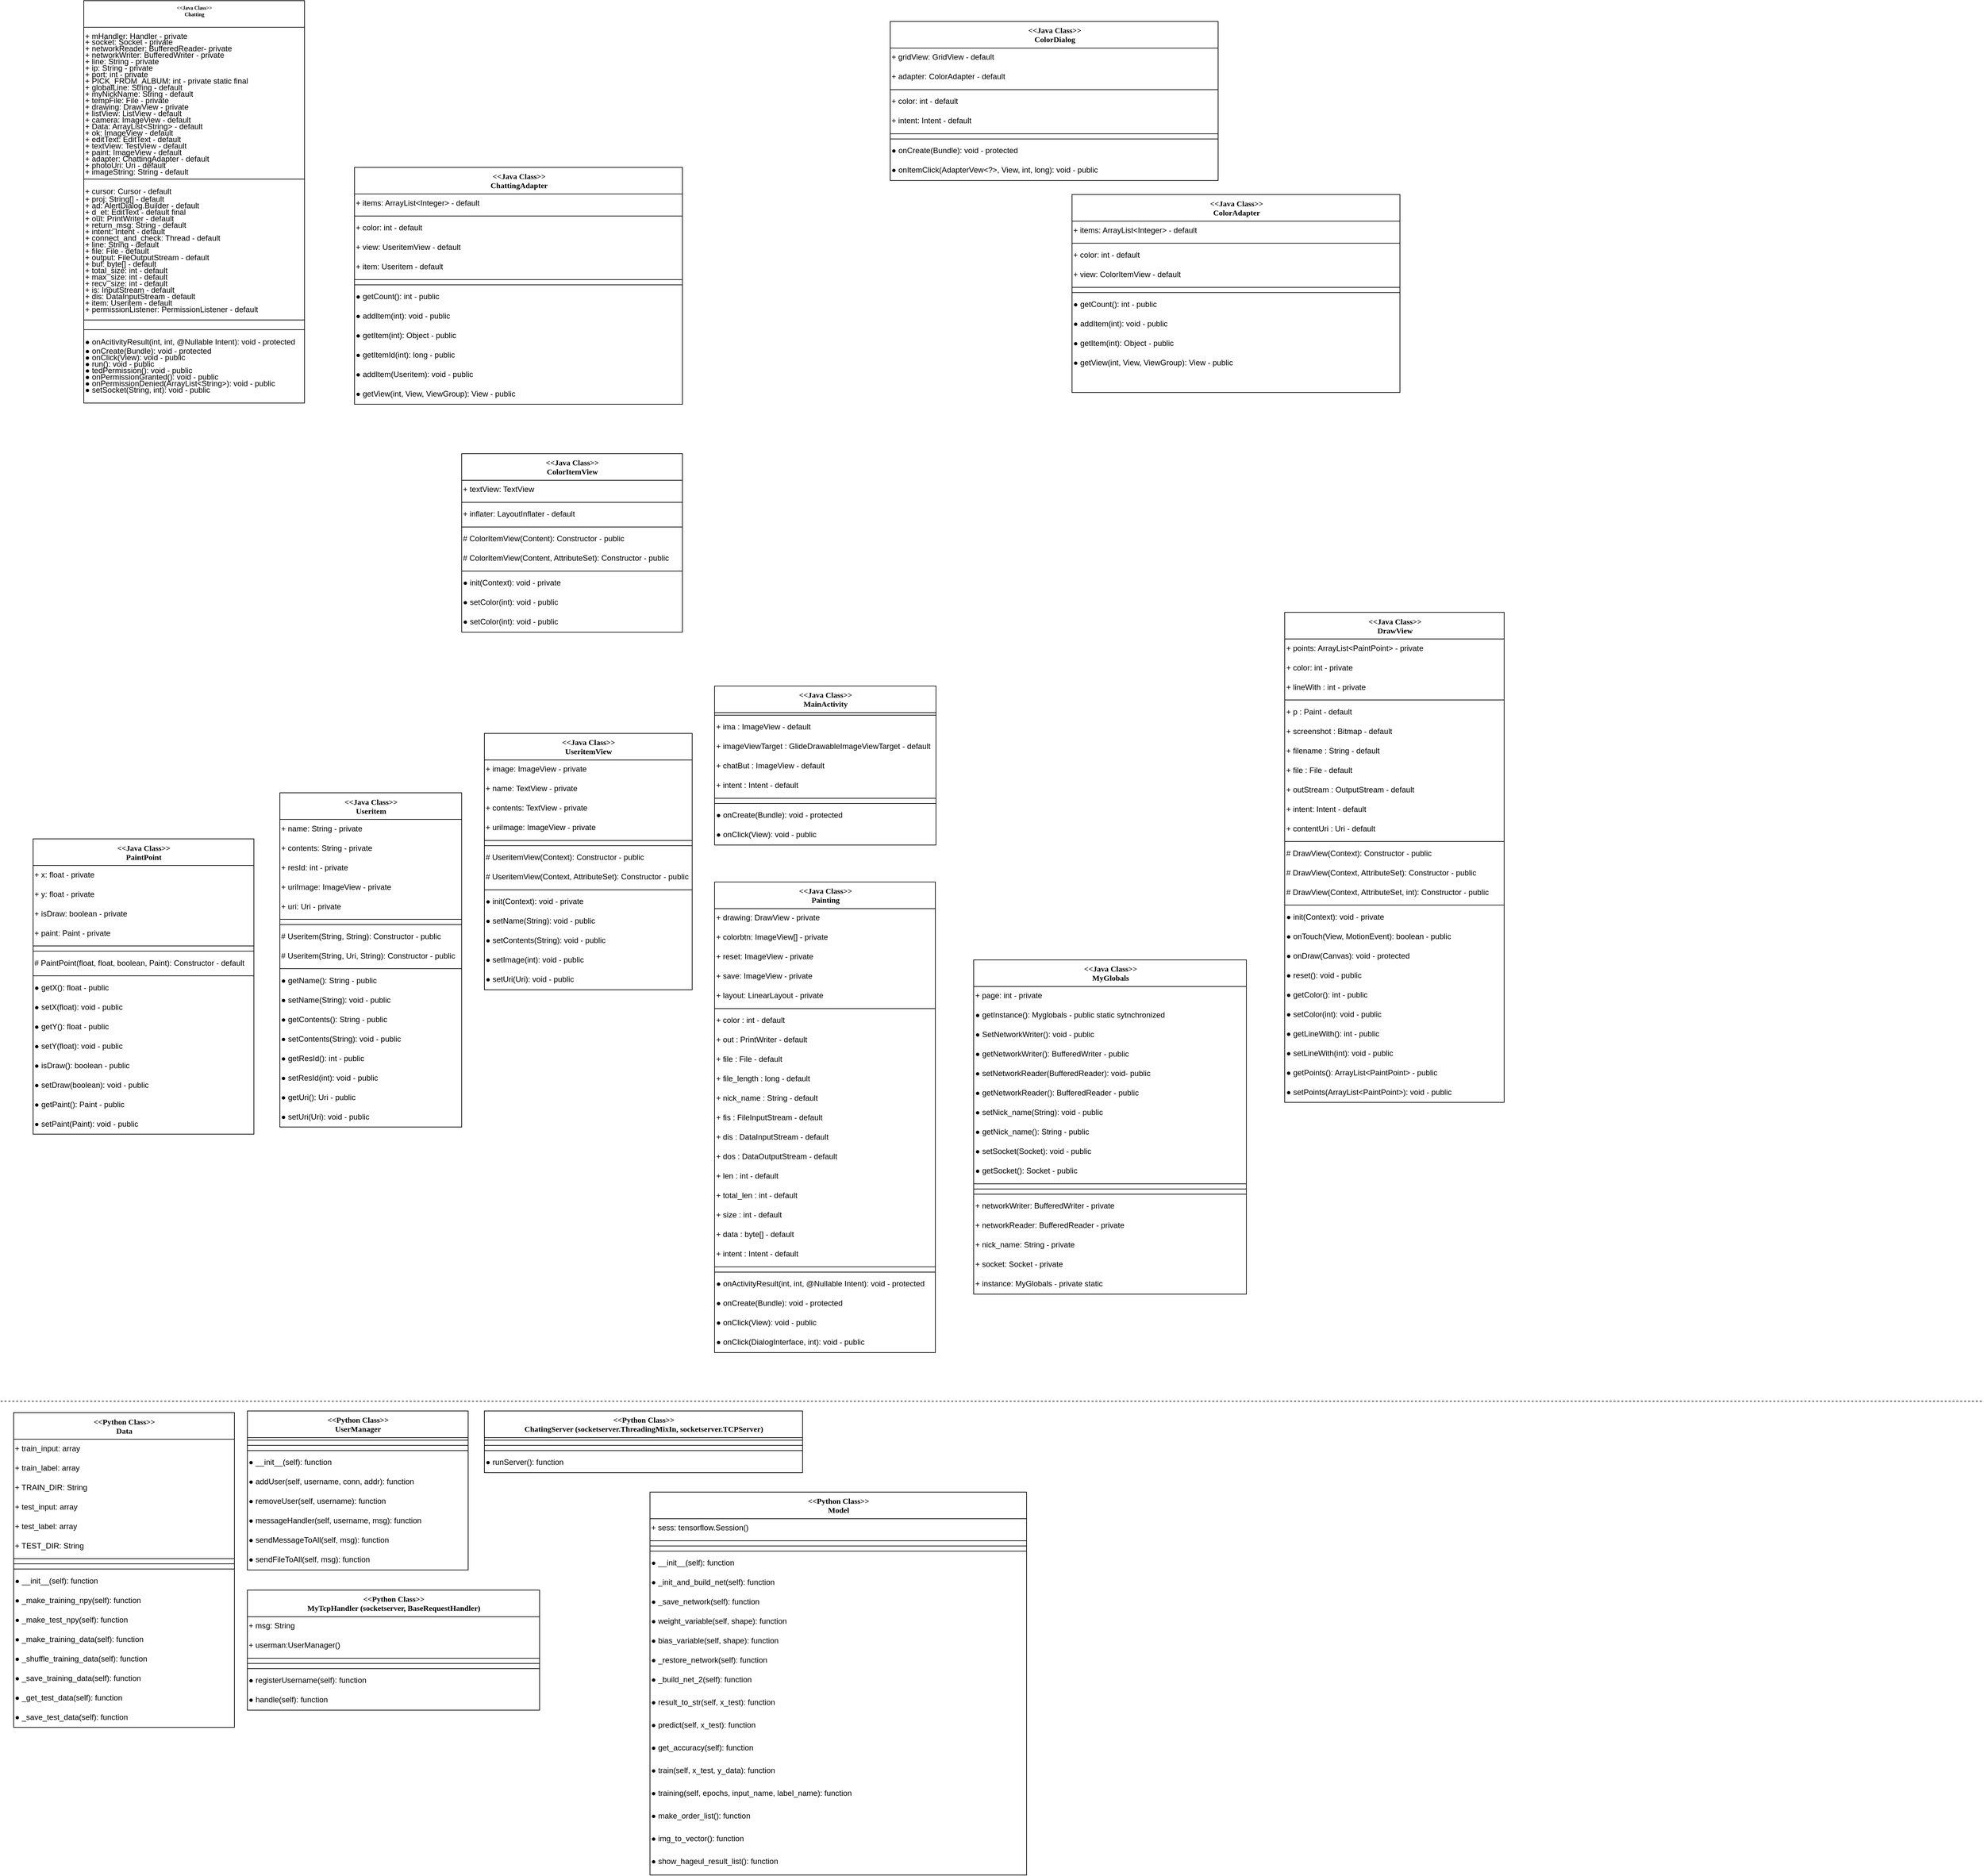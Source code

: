 <mxfile version="10.7.7" type="github"><diagram name="Page-1" id="6133507b-19e7-1e82-6fc7-422aa6c4b21f"><mxGraphModel dx="6600" dy="3270" grid="1" gridSize="10" guides="1" tooltips="1" connect="1" arrows="1" fold="1" page="1" pageScale="1" pageWidth="1100" pageHeight="850" background="#ffffff" math="0" shadow="0"><root><mxCell id="0"/><mxCell id="1" parent="0"/><mxCell id="qGDZ5I8OGgUY8M4Hc2LZ-100" value="&amp;lt;&amp;lt;Java Class&amp;gt;&amp;gt;&lt;br&gt;Chatting" style="swimlane;html=1;fontStyle=1;align=center;verticalAlign=top;childLayout=stackLayout;horizontal=1;startSize=41;horizontalStack=0;resizeParent=1;resizeLast=0;collapsible=1;marginBottom=0;swimlaneFillColor=#ffffff;rounded=0;shadow=0;comic=0;labelBackgroundColor=none;strokeColor=#000000;strokeWidth=1;fillColor=none;fontFamily=Verdana;fontSize=8;fontColor=#000000;" parent="1" vertex="1"><mxGeometry x="128" y="-318" width="340" height="620" as="geometry"/></mxCell><mxCell id="qGDZ5I8OGgUY8M4Hc2LZ-394" value="+ mHandler: Handler - private" style="text;html=1;" parent="qGDZ5I8OGgUY8M4Hc2LZ-100" vertex="1"><mxGeometry y="41" width="340" height="9" as="geometry"/></mxCell><mxCell id="qGDZ5I8OGgUY8M4Hc2LZ-391" value="+ socket: Socket -&amp;nbsp;&lt;span&gt;private&lt;/span&gt;" style="text;html=1;" parent="qGDZ5I8OGgUY8M4Hc2LZ-100" vertex="1"><mxGeometry y="50" width="340" height="10" as="geometry"/></mxCell><mxCell id="qGDZ5I8OGgUY8M4Hc2LZ-395" value="+&amp;nbsp;&lt;span&gt;networkReader&lt;/span&gt;:&amp;nbsp;&lt;span&gt;BufferedReader&lt;/span&gt;-&amp;nbsp;&lt;span&gt;private&lt;/span&gt;" style="text;html=1;" parent="qGDZ5I8OGgUY8M4Hc2LZ-100" vertex="1"><mxGeometry y="60" width="340" height="10" as="geometry"/></mxCell><mxCell id="qGDZ5I8OGgUY8M4Hc2LZ-396" value="+&amp;nbsp;&lt;span&gt;networkWriter&lt;/span&gt;:&amp;nbsp;&lt;span&gt;BufferedWriter&amp;nbsp;&lt;/span&gt;-&amp;nbsp;&lt;span&gt;private&lt;/span&gt;" style="text;html=1;" parent="qGDZ5I8OGgUY8M4Hc2LZ-100" vertex="1"><mxGeometry y="70" width="340" height="10" as="geometry"/></mxCell><mxCell id="qGDZ5I8OGgUY8M4Hc2LZ-397" value="+&amp;nbsp;&lt;span&gt;line&lt;/span&gt;:&amp;nbsp;&lt;span&gt;String&amp;nbsp;&lt;/span&gt;-&amp;nbsp;&lt;span&gt;private&lt;/span&gt;" style="text;html=1;" parent="qGDZ5I8OGgUY8M4Hc2LZ-100" vertex="1"><mxGeometry y="80" width="340" height="10" as="geometry"/></mxCell><mxCell id="qGDZ5I8OGgUY8M4Hc2LZ-398" value="+ ip:&amp;nbsp;&lt;span&gt;String&lt;/span&gt;&amp;nbsp;-&amp;nbsp;&lt;span&gt;private&lt;/span&gt;" style="text;html=1;" parent="qGDZ5I8OGgUY8M4Hc2LZ-100" vertex="1"><mxGeometry y="90" width="340" height="10" as="geometry"/></mxCell><mxCell id="qGDZ5I8OGgUY8M4Hc2LZ-400" value="+&amp;nbsp;&lt;span&gt;port&lt;/span&gt;: int -&amp;nbsp;&lt;span&gt;private&lt;/span&gt;" style="text;html=1;" parent="qGDZ5I8OGgUY8M4Hc2LZ-100" vertex="1"><mxGeometry y="100" width="340" height="10" as="geometry"/></mxCell><mxCell id="qGDZ5I8OGgUY8M4Hc2LZ-399" value="+&amp;nbsp;&lt;span&gt;PICK_FROM_ALBUM&lt;/span&gt;: int -&amp;nbsp;&lt;span&gt;private static final&lt;/span&gt;" style="text;html=1;" parent="qGDZ5I8OGgUY8M4Hc2LZ-100" vertex="1"><mxGeometry y="110" width="340" height="10" as="geometry"/></mxCell><mxCell id="qGDZ5I8OGgUY8M4Hc2LZ-401" value="+ globalLine: String -&amp;nbsp;&lt;span&gt;default&lt;/span&gt;" style="text;html=1;" parent="qGDZ5I8OGgUY8M4Hc2LZ-100" vertex="1"><mxGeometry y="120" width="340" height="10" as="geometry"/></mxCell><mxCell id="qGDZ5I8OGgUY8M4Hc2LZ-403" value="+&amp;nbsp;&lt;span&gt;myNickName&lt;/span&gt;: String -&amp;nbsp;&lt;span&gt;default&lt;/span&gt;" style="text;html=1;" parent="qGDZ5I8OGgUY8M4Hc2LZ-100" vertex="1"><mxGeometry y="130" width="340" height="10" as="geometry"/></mxCell><mxCell id="qGDZ5I8OGgUY8M4Hc2LZ-402" value="+&amp;nbsp;&lt;span&gt;tempFile&lt;/span&gt;: File - private" style="text;html=1;" parent="qGDZ5I8OGgUY8M4Hc2LZ-100" vertex="1"><mxGeometry y="140" width="340" height="10" as="geometry"/></mxCell><mxCell id="qGDZ5I8OGgUY8M4Hc2LZ-405" value="+&amp;nbsp;&lt;span&gt;drawing&lt;/span&gt;: DrawView -&amp;nbsp;&lt;span&gt;private&lt;/span&gt;" style="text;html=1;" parent="qGDZ5I8OGgUY8M4Hc2LZ-100" vertex="1"><mxGeometry y="150" width="340" height="10" as="geometry"/></mxCell><mxCell id="qGDZ5I8OGgUY8M4Hc2LZ-406" value="+&amp;nbsp;&lt;span&gt;listView&lt;/span&gt;: ListView -&amp;nbsp;&lt;span&gt;default&lt;/span&gt;" style="text;html=1;" parent="qGDZ5I8OGgUY8M4Hc2LZ-100" vertex="1"><mxGeometry y="160" width="340" height="10" as="geometry"/></mxCell><mxCell id="qGDZ5I8OGgUY8M4Hc2LZ-407" value="+ camera: ImageView -&amp;nbsp;&lt;span&gt;default&lt;/span&gt;" style="text;html=1;" parent="qGDZ5I8OGgUY8M4Hc2LZ-100" vertex="1"><mxGeometry y="170" width="340" height="10" as="geometry"/></mxCell><mxCell id="qGDZ5I8OGgUY8M4Hc2LZ-408" value="+ Data: ArrayList&amp;lt;String&amp;gt; -&amp;nbsp;&lt;span&gt;default&lt;/span&gt;" style="text;html=1;" parent="qGDZ5I8OGgUY8M4Hc2LZ-100" vertex="1"><mxGeometry y="180" width="340" height="10" as="geometry"/></mxCell><mxCell id="qGDZ5I8OGgUY8M4Hc2LZ-409" value="+ ok: ImageView -&amp;nbsp;&lt;span&gt;default&lt;/span&gt;" style="text;html=1;" parent="qGDZ5I8OGgUY8M4Hc2LZ-100" vertex="1"><mxGeometry y="190" width="340" height="10" as="geometry"/></mxCell><mxCell id="qGDZ5I8OGgUY8M4Hc2LZ-410" value="+ editText: EditText -&amp;nbsp;&lt;span&gt;default&lt;/span&gt;" style="text;html=1;" parent="qGDZ5I8OGgUY8M4Hc2LZ-100" vertex="1"><mxGeometry y="200" width="340" height="10" as="geometry"/></mxCell><mxCell id="qGDZ5I8OGgUY8M4Hc2LZ-411" value="+ textView: TestView -&amp;nbsp;&lt;span&gt;default&lt;/span&gt;" style="text;html=1;" parent="qGDZ5I8OGgUY8M4Hc2LZ-100" vertex="1"><mxGeometry y="210" width="340" height="10" as="geometry"/></mxCell><mxCell id="qGDZ5I8OGgUY8M4Hc2LZ-412" value="+ paint: ImageView -&amp;nbsp;&lt;span&gt;default&lt;/span&gt;" style="text;html=1;" parent="qGDZ5I8OGgUY8M4Hc2LZ-100" vertex="1"><mxGeometry y="220" width="340" height="10" as="geometry"/></mxCell><mxCell id="qGDZ5I8OGgUY8M4Hc2LZ-413" value="+ adapter: ChattingAdapter -&amp;nbsp;&lt;span&gt;default&lt;/span&gt;" style="text;html=1;" parent="qGDZ5I8OGgUY8M4Hc2LZ-100" vertex="1"><mxGeometry y="230" width="340" height="10" as="geometry"/></mxCell><mxCell id="qGDZ5I8OGgUY8M4Hc2LZ-414" value="+ photoUri: Uri -&amp;nbsp;&lt;span&gt;default&lt;/span&gt;" style="text;html=1;" parent="qGDZ5I8OGgUY8M4Hc2LZ-100" vertex="1"><mxGeometry y="240" width="340" height="10" as="geometry"/></mxCell><mxCell id="qGDZ5I8OGgUY8M4Hc2LZ-415" value="+ imageString: String -&amp;nbsp;&lt;span&gt;default&lt;/span&gt;" style="text;html=1;" parent="qGDZ5I8OGgUY8M4Hc2LZ-100" vertex="1"><mxGeometry y="250" width="340" height="20" as="geometry"/></mxCell><mxCell id="qGDZ5I8OGgUY8M4Hc2LZ-389" value="" style="line;html=1;strokeWidth=1;fillColor=none;align=left;verticalAlign=middle;spacingTop=-1;spacingLeft=3;spacingRight=3;rotatable=0;labelPosition=right;points=[];portConstraint=eastwest;" parent="qGDZ5I8OGgUY8M4Hc2LZ-100" vertex="1"><mxGeometry y="270" width="340" height="10" as="geometry"/></mxCell><mxCell id="qGDZ5I8OGgUY8M4Hc2LZ-417" value="+ cursor: Cursor -&amp;nbsp;default" style="text;html=1;" parent="qGDZ5I8OGgUY8M4Hc2LZ-100" vertex="1"><mxGeometry y="280" width="340" height="12" as="geometry"/></mxCell><mxCell id="qGDZ5I8OGgUY8M4Hc2LZ-426" value="+ proj: String[] -&amp;nbsp;default" style="text;html=1;" parent="qGDZ5I8OGgUY8M4Hc2LZ-100" vertex="1"><mxGeometry y="292" width="340" height="10" as="geometry"/></mxCell><mxCell id="qGDZ5I8OGgUY8M4Hc2LZ-420" value="+ ad: AlertDialog.Builder -&amp;nbsp;default" style="text;html=1;" parent="qGDZ5I8OGgUY8M4Hc2LZ-100" vertex="1"><mxGeometry y="302" width="340" height="10" as="geometry"/></mxCell><mxCell id="qGDZ5I8OGgUY8M4Hc2LZ-418" value="+ d_et: EditText - default final" style="text;html=1;" parent="qGDZ5I8OGgUY8M4Hc2LZ-100" vertex="1"><mxGeometry y="312" width="340" height="10" as="geometry"/></mxCell><mxCell id="qGDZ5I8OGgUY8M4Hc2LZ-422" value="+ out: PrintWriter - default" style="text;html=1;" parent="qGDZ5I8OGgUY8M4Hc2LZ-100" vertex="1"><mxGeometry y="322" width="340" height="10" as="geometry"/></mxCell><mxCell id="qGDZ5I8OGgUY8M4Hc2LZ-425" value="+ return_msg: String - default" style="text;html=1;" parent="qGDZ5I8OGgUY8M4Hc2LZ-100" vertex="1"><mxGeometry y="332" width="340" height="10" as="geometry"/></mxCell><mxCell id="qGDZ5I8OGgUY8M4Hc2LZ-427" value="+ intent: Intent - default" style="text;html=1;" parent="qGDZ5I8OGgUY8M4Hc2LZ-100" vertex="1"><mxGeometry y="342" width="340" height="10" as="geometry"/></mxCell><mxCell id="qGDZ5I8OGgUY8M4Hc2LZ-429" value="+ connect_and_check: Thread - default" style="text;html=1;" parent="qGDZ5I8OGgUY8M4Hc2LZ-100" vertex="1"><mxGeometry y="352" width="340" height="10" as="geometry"/></mxCell><mxCell id="qGDZ5I8OGgUY8M4Hc2LZ-430" value="+ line: String - default" style="text;html=1;" parent="qGDZ5I8OGgUY8M4Hc2LZ-100" vertex="1"><mxGeometry y="362" width="340" height="10" as="geometry"/></mxCell><mxCell id="qGDZ5I8OGgUY8M4Hc2LZ-431" value="+ file: File - default" style="text;html=1;" parent="qGDZ5I8OGgUY8M4Hc2LZ-100" vertex="1"><mxGeometry y="372" width="340" height="10" as="geometry"/></mxCell><mxCell id="qGDZ5I8OGgUY8M4Hc2LZ-432" value="+ output: FileOutputStream - default" style="text;html=1;" parent="qGDZ5I8OGgUY8M4Hc2LZ-100" vertex="1"><mxGeometry y="382" width="340" height="10" as="geometry"/></mxCell><mxCell id="qGDZ5I8OGgUY8M4Hc2LZ-433" value="+ buf: byte[] - default" style="text;html=1;" parent="qGDZ5I8OGgUY8M4Hc2LZ-100" vertex="1"><mxGeometry y="392" width="340" height="10" as="geometry"/></mxCell><mxCell id="qGDZ5I8OGgUY8M4Hc2LZ-435" value="+ total_size: int - default" style="text;html=1;" parent="qGDZ5I8OGgUY8M4Hc2LZ-100" vertex="1"><mxGeometry y="402" width="340" height="10" as="geometry"/></mxCell><mxCell id="qGDZ5I8OGgUY8M4Hc2LZ-436" value="+ max_size: int - default" style="text;html=1;" parent="qGDZ5I8OGgUY8M4Hc2LZ-100" vertex="1"><mxGeometry y="412" width="340" height="10" as="geometry"/></mxCell><mxCell id="qGDZ5I8OGgUY8M4Hc2LZ-437" value="+ recv_size: int - default" style="text;html=1;" parent="qGDZ5I8OGgUY8M4Hc2LZ-100" vertex="1"><mxGeometry y="422" width="340" height="10" as="geometry"/></mxCell><mxCell id="qGDZ5I8OGgUY8M4Hc2LZ-438" value="+ is: InputStream - default" style="text;html=1;" parent="qGDZ5I8OGgUY8M4Hc2LZ-100" vertex="1"><mxGeometry y="432" width="340" height="10" as="geometry"/></mxCell><mxCell id="qGDZ5I8OGgUY8M4Hc2LZ-439" value="+ dis: DataInputStream - default" style="text;html=1;" parent="qGDZ5I8OGgUY8M4Hc2LZ-100" vertex="1"><mxGeometry y="442" width="340" height="10" as="geometry"/></mxCell><mxCell id="qGDZ5I8OGgUY8M4Hc2LZ-441" value="+ item: Useritem - default" style="text;html=1;" parent="qGDZ5I8OGgUY8M4Hc2LZ-100" vertex="1"><mxGeometry y="452" width="340" height="10" as="geometry"/></mxCell><mxCell id="qGDZ5I8OGgUY8M4Hc2LZ-434" value="+ permissionListener: PermissionListener&amp;nbsp;- default" style="text;html=1;" parent="qGDZ5I8OGgUY8M4Hc2LZ-100" vertex="1"><mxGeometry y="462" width="340" height="20" as="geometry"/></mxCell><mxCell id="qGDZ5I8OGgUY8M4Hc2LZ-390" value="" style="line;html=1;strokeWidth=1;fillColor=none;align=left;verticalAlign=middle;spacingTop=-1;spacingLeft=3;spacingRight=3;rotatable=0;labelPosition=right;points=[];portConstraint=eastwest;" parent="qGDZ5I8OGgUY8M4Hc2LZ-100" vertex="1"><mxGeometry y="482" width="340" height="20" as="geometry"/></mxCell><mxCell id="QAiqagYFeMs_47zVqH-b-2" value="" style="line;html=1;strokeWidth=1;fillColor=none;align=left;verticalAlign=middle;spacingTop=-1;spacingLeft=3;spacingRight=3;rotatable=0;labelPosition=right;points=[];portConstraint=eastwest;" parent="qGDZ5I8OGgUY8M4Hc2LZ-100" vertex="1"><mxGeometry y="502" width="340" height="10" as="geometry"/></mxCell><mxCell id="qGDZ5I8OGgUY8M4Hc2LZ-419" value="● onAcitivityResult(int, int, @Nullable Intent): void - protected" style="text;html=1;" parent="qGDZ5I8OGgUY8M4Hc2LZ-100" vertex="1"><mxGeometry y="512" width="340" height="14" as="geometry"/></mxCell><mxCell id="qGDZ5I8OGgUY8M4Hc2LZ-416" value="● onCreate(Bundle): void - protected" style="text;html=1;" parent="qGDZ5I8OGgUY8M4Hc2LZ-100" vertex="1"><mxGeometry y="526" width="340" height="10" as="geometry"/></mxCell><mxCell id="qGDZ5I8OGgUY8M4Hc2LZ-428" value="● onClick(View): void - public" style="text;html=1;" parent="qGDZ5I8OGgUY8M4Hc2LZ-100" vertex="1"><mxGeometry y="536" width="340" height="10" as="geometry"/></mxCell><mxCell id="qGDZ5I8OGgUY8M4Hc2LZ-440" value="● run(): void - public" style="text;html=1;" parent="qGDZ5I8OGgUY8M4Hc2LZ-100" vertex="1"><mxGeometry y="546" width="340" height="10" as="geometry"/></mxCell><mxCell id="qGDZ5I8OGgUY8M4Hc2LZ-442" value="● tedPermission(): void - public" style="text;html=1;" parent="qGDZ5I8OGgUY8M4Hc2LZ-100" vertex="1"><mxGeometry y="556" width="340" height="10" as="geometry"/></mxCell><mxCell id="qGDZ5I8OGgUY8M4Hc2LZ-443" value="● onPermissionGranted(): void - public" style="text;html=1;" parent="qGDZ5I8OGgUY8M4Hc2LZ-100" vertex="1"><mxGeometry y="566" width="340" height="10" as="geometry"/></mxCell><mxCell id="qGDZ5I8OGgUY8M4Hc2LZ-444" value="● onPermissionDenied(ArrayList&amp;lt;String&amp;gt;): void - public" style="text;html=1;" parent="qGDZ5I8OGgUY8M4Hc2LZ-100" vertex="1"><mxGeometry y="576" width="340" height="10" as="geometry"/></mxCell><mxCell id="qGDZ5I8OGgUY8M4Hc2LZ-424" value="● setSocket(String, int): void - public" style="text;html=1;" parent="qGDZ5I8OGgUY8M4Hc2LZ-100" vertex="1"><mxGeometry y="586" width="340" height="20" as="geometry"/></mxCell><mxCell id="qGDZ5I8OGgUY8M4Hc2LZ-160" value="&amp;lt;&amp;lt;Java Class&amp;gt;&amp;gt;&lt;br&gt;ColorDialog&lt;br&gt;" style="swimlane;html=1;fontStyle=1;align=center;verticalAlign=top;childLayout=stackLayout;horizontal=1;startSize=41;horizontalStack=0;resizeParent=1;resizeLast=0;collapsible=1;marginBottom=0;swimlaneFillColor=#ffffff;rounded=0;shadow=0;comic=0;labelBackgroundColor=none;strokeColor=#000000;strokeWidth=1;fillColor=none;fontFamily=Verdana;fontSize=12;fontColor=#000000;" parent="1" vertex="1"><mxGeometry x="1370" y="-285.857" width="505" height="245" as="geometry"/></mxCell><mxCell id="qGDZ5I8OGgUY8M4Hc2LZ-209" value="+ gridView: GridView - default" style="text;html=1;" parent="qGDZ5I8OGgUY8M4Hc2LZ-160" vertex="1"><mxGeometry y="41" width="505" height="30" as="geometry"/></mxCell><mxCell id="qGDZ5I8OGgUY8M4Hc2LZ-207" value="+ adapter: ColorAdapter - default" style="text;html=1;" parent="qGDZ5I8OGgUY8M4Hc2LZ-160" vertex="1"><mxGeometry y="71" width="505" height="30" as="geometry"/></mxCell><mxCell id="qGDZ5I8OGgUY8M4Hc2LZ-163" value="" style="line;html=1;strokeWidth=1;fillColor=none;align=left;verticalAlign=middle;spacingTop=-1;spacingLeft=3;spacingRight=3;rotatable=0;labelPosition=right;points=[];portConstraint=eastwest;" parent="qGDZ5I8OGgUY8M4Hc2LZ-160" vertex="1"><mxGeometry y="101" width="505" height="8" as="geometry"/></mxCell><mxCell id="qGDZ5I8OGgUY8M4Hc2LZ-369" value="+ color: int - default" style="text;html=1;" parent="qGDZ5I8OGgUY8M4Hc2LZ-160" vertex="1"><mxGeometry y="109" width="505" height="30" as="geometry"/></mxCell><mxCell id="qGDZ5I8OGgUY8M4Hc2LZ-370" value="+ intent: Intent - default" style="text;html=1;" parent="qGDZ5I8OGgUY8M4Hc2LZ-160" vertex="1"><mxGeometry y="139" width="505" height="30" as="geometry"/></mxCell><mxCell id="qGDZ5I8OGgUY8M4Hc2LZ-366" value="" style="line;html=1;strokeWidth=1;fillColor=none;align=left;verticalAlign=middle;spacingTop=-1;spacingLeft=3;spacingRight=3;rotatable=0;labelPosition=right;points=[];portConstraint=eastwest;" parent="qGDZ5I8OGgUY8M4Hc2LZ-160" vertex="1"><mxGeometry y="169" width="505" height="8" as="geometry"/></mxCell><mxCell id="qGDZ5I8OGgUY8M4Hc2LZ-365" value="" style="line;html=1;strokeWidth=1;fillColor=none;align=left;verticalAlign=middle;spacingTop=-1;spacingLeft=3;spacingRight=3;rotatable=0;labelPosition=right;points=[];portConstraint=eastwest;" parent="qGDZ5I8OGgUY8M4Hc2LZ-160" vertex="1"><mxGeometry y="177" width="505" height="8" as="geometry"/></mxCell><mxCell id="qGDZ5I8OGgUY8M4Hc2LZ-367" value="● onCreate(Bundle): void - protected&lt;br&gt;" style="text;html=1;" parent="qGDZ5I8OGgUY8M4Hc2LZ-160" vertex="1"><mxGeometry y="185" width="505" height="30" as="geometry"/></mxCell><mxCell id="qGDZ5I8OGgUY8M4Hc2LZ-368" value="● onItemClick(AdapterVew&amp;lt;?&amp;gt;, View, int, long): void - public&lt;br&gt;" style="text;html=1;" parent="qGDZ5I8OGgUY8M4Hc2LZ-160" vertex="1"><mxGeometry y="215" width="505" height="30" as="geometry"/></mxCell><mxCell id="qGDZ5I8OGgUY8M4Hc2LZ-165" value="&amp;lt;&amp;lt;Java Class&amp;gt;&amp;gt;&lt;br&gt;ColorItemView" style="swimlane;html=1;fontStyle=1;align=center;verticalAlign=top;childLayout=stackLayout;horizontal=1;startSize=41;horizontalStack=0;resizeParent=1;resizeLast=0;collapsible=1;marginBottom=0;swimlaneFillColor=#ffffff;rounded=0;shadow=0;comic=0;labelBackgroundColor=none;strokeColor=#000000;strokeWidth=1;fillColor=none;fontFamily=Verdana;fontSize=12;fontColor=#000000;" parent="1" vertex="1"><mxGeometry x="710" y="380" width="340" height="275" as="geometry"/></mxCell><mxCell id="qGDZ5I8OGgUY8M4Hc2LZ-211" value="+ textView: TextView" style="text;html=1;" parent="qGDZ5I8OGgUY8M4Hc2LZ-165" vertex="1"><mxGeometry y="41" width="340" height="30" as="geometry"/></mxCell><mxCell id="qGDZ5I8OGgUY8M4Hc2LZ-168" value="" style="line;html=1;strokeWidth=1;fillColor=none;align=left;verticalAlign=middle;spacingTop=-1;spacingLeft=3;spacingRight=3;rotatable=0;labelPosition=right;points=[];portConstraint=eastwest;" parent="qGDZ5I8OGgUY8M4Hc2LZ-165" vertex="1"><mxGeometry y="71" width="340" height="8" as="geometry"/></mxCell><mxCell id="qGDZ5I8OGgUY8M4Hc2LZ-359" value="+ inflater: LayoutInflater - default" style="text;html=1;" parent="qGDZ5I8OGgUY8M4Hc2LZ-165" vertex="1"><mxGeometry y="79" width="340" height="30" as="geometry"/></mxCell><mxCell id="qGDZ5I8OGgUY8M4Hc2LZ-357" value="" style="line;html=1;strokeWidth=1;fillColor=none;align=left;verticalAlign=middle;spacingTop=-1;spacingLeft=3;spacingRight=3;rotatable=0;labelPosition=right;points=[];portConstraint=eastwest;" parent="qGDZ5I8OGgUY8M4Hc2LZ-165" vertex="1"><mxGeometry y="109" width="340" height="8" as="geometry"/></mxCell><mxCell id="qGDZ5I8OGgUY8M4Hc2LZ-362" value="# ColorItemView(Content): Constructor - public&lt;br&gt;" style="text;html=1;" parent="qGDZ5I8OGgUY8M4Hc2LZ-165" vertex="1"><mxGeometry y="117" width="340" height="30" as="geometry"/></mxCell><mxCell id="qGDZ5I8OGgUY8M4Hc2LZ-363" value="# ColorItemView(Content, AttributeSet): Constructor - public&lt;br&gt;" style="text;html=1;" parent="qGDZ5I8OGgUY8M4Hc2LZ-165" vertex="1"><mxGeometry y="147" width="340" height="30" as="geometry"/></mxCell><mxCell id="qGDZ5I8OGgUY8M4Hc2LZ-364" value="" style="line;html=1;strokeWidth=1;fillColor=none;align=left;verticalAlign=middle;spacingTop=-1;spacingLeft=3;spacingRight=3;rotatable=0;labelPosition=right;points=[];portConstraint=eastwest;" parent="qGDZ5I8OGgUY8M4Hc2LZ-165" vertex="1"><mxGeometry y="177" width="340" height="8" as="geometry"/></mxCell><mxCell id="qGDZ5I8OGgUY8M4Hc2LZ-212" value="● init(Context): void - private&lt;br&gt;" style="text;html=1;" parent="qGDZ5I8OGgUY8M4Hc2LZ-165" vertex="1"><mxGeometry y="185" width="340" height="30" as="geometry"/></mxCell><mxCell id="qGDZ5I8OGgUY8M4Hc2LZ-360" value="● setColor(int): void - public&lt;br&gt;" style="text;html=1;" parent="qGDZ5I8OGgUY8M4Hc2LZ-165" vertex="1"><mxGeometry y="215" width="340" height="30" as="geometry"/></mxCell><mxCell id="qGDZ5I8OGgUY8M4Hc2LZ-459" value="● setColor(int): void - public&lt;br&gt;" style="text;html=1;" parent="qGDZ5I8OGgUY8M4Hc2LZ-165" vertex="1"><mxGeometry y="245" width="340" height="30" as="geometry"/></mxCell><mxCell id="qGDZ5I8OGgUY8M4Hc2LZ-170" value="&amp;lt;&amp;lt;Java Class&amp;gt;&amp;gt;&lt;br&gt;DrawView" style="swimlane;html=1;fontStyle=1;align=center;verticalAlign=top;childLayout=stackLayout;horizontal=1;startSize=41;horizontalStack=0;resizeParent=1;resizeLast=0;collapsible=1;marginBottom=0;swimlaneFillColor=#ffffff;rounded=0;shadow=0;comic=0;labelBackgroundColor=none;strokeColor=#000000;strokeWidth=1;fillColor=none;fontFamily=Verdana;fontSize=12;fontColor=#000000;" parent="1" vertex="1"><mxGeometry x="1977.5" y="624.5" width="338" height="755" as="geometry"/></mxCell><mxCell id="qGDZ5I8OGgUY8M4Hc2LZ-307" value="+ points: ArrayList&amp;lt;PaintPoint&amp;gt; - private" style="text;html=1;" parent="qGDZ5I8OGgUY8M4Hc2LZ-170" vertex="1"><mxGeometry y="41" width="338" height="30" as="geometry"/></mxCell><mxCell id="qGDZ5I8OGgUY8M4Hc2LZ-308" value="+ color: int - private" style="text;html=1;" parent="qGDZ5I8OGgUY8M4Hc2LZ-170" vertex="1"><mxGeometry y="71" width="338" height="30" as="geometry"/></mxCell><mxCell id="qGDZ5I8OGgUY8M4Hc2LZ-306" value="+ lineWith&amp;nbsp;: int&amp;nbsp;- private" style="text;html=1;" parent="qGDZ5I8OGgUY8M4Hc2LZ-170" vertex="1"><mxGeometry y="101" width="338" height="30" as="geometry"/></mxCell><mxCell id="qGDZ5I8OGgUY8M4Hc2LZ-321" value="" style="line;html=1;strokeWidth=1;fillColor=none;align=left;verticalAlign=middle;spacingTop=-1;spacingLeft=3;spacingRight=3;rotatable=0;labelPosition=right;points=[];portConstraint=eastwest;" parent="qGDZ5I8OGgUY8M4Hc2LZ-170" vertex="1"><mxGeometry y="131" width="338" height="8" as="geometry"/></mxCell><mxCell id="qGDZ5I8OGgUY8M4Hc2LZ-356" value="+ p : Paint - default" style="text;html=1;" parent="qGDZ5I8OGgUY8M4Hc2LZ-170" vertex="1"><mxGeometry y="139" width="338" height="30" as="geometry"/></mxCell><mxCell id="qGDZ5I8OGgUY8M4Hc2LZ-317" value="+ screenshot : Bitmap - default" style="text;html=1;" parent="qGDZ5I8OGgUY8M4Hc2LZ-170" vertex="1"><mxGeometry y="169" width="338" height="30" as="geometry"/></mxCell><mxCell id="qGDZ5I8OGgUY8M4Hc2LZ-318" value="+ filename : String - default" style="text;html=1;" parent="qGDZ5I8OGgUY8M4Hc2LZ-170" vertex="1"><mxGeometry y="199" width="338" height="30" as="geometry"/></mxCell><mxCell id="qGDZ5I8OGgUY8M4Hc2LZ-319" value="+ file : File - default" style="text;html=1;" parent="qGDZ5I8OGgUY8M4Hc2LZ-170" vertex="1"><mxGeometry y="229" width="338" height="30" as="geometry"/></mxCell><mxCell id="qGDZ5I8OGgUY8M4Hc2LZ-320" value="+ outStream : OutputStream - default" style="text;html=1;" parent="qGDZ5I8OGgUY8M4Hc2LZ-170" vertex="1"><mxGeometry y="259" width="338" height="30" as="geometry"/></mxCell><mxCell id="qGDZ5I8OGgUY8M4Hc2LZ-322" value="+ intent: Intent - default" style="text;html=1;" parent="qGDZ5I8OGgUY8M4Hc2LZ-170" vertex="1"><mxGeometry y="289" width="338" height="30" as="geometry"/></mxCell><mxCell id="qGDZ5I8OGgUY8M4Hc2LZ-323" value="+ contentUri : Uri - default" style="text;html=1;" parent="qGDZ5I8OGgUY8M4Hc2LZ-170" vertex="1"><mxGeometry y="319" width="338" height="30" as="geometry"/></mxCell><mxCell id="qGDZ5I8OGgUY8M4Hc2LZ-173" value="" style="line;html=1;strokeWidth=1;fillColor=none;align=left;verticalAlign=middle;spacingTop=-1;spacingLeft=3;spacingRight=3;rotatable=0;labelPosition=right;points=[];portConstraint=eastwest;" parent="qGDZ5I8OGgUY8M4Hc2LZ-170" vertex="1"><mxGeometry y="349" width="338" height="8" as="geometry"/></mxCell><mxCell id="qGDZ5I8OGgUY8M4Hc2LZ-311" value="# DrawView(Context): Constructor - public" style="text;html=1;" parent="qGDZ5I8OGgUY8M4Hc2LZ-170" vertex="1"><mxGeometry y="357" width="338" height="30" as="geometry"/></mxCell><mxCell id="qGDZ5I8OGgUY8M4Hc2LZ-305" value="# DrawView(Context, AttributeSet): Constructor - public" style="text;html=1;" parent="qGDZ5I8OGgUY8M4Hc2LZ-170" vertex="1"><mxGeometry y="387" width="338" height="30" as="geometry"/></mxCell><mxCell id="qGDZ5I8OGgUY8M4Hc2LZ-312" value="# DrawView(Context, AttributeSet, int): Constructor - public" style="text;html=1;" parent="qGDZ5I8OGgUY8M4Hc2LZ-170" vertex="1"><mxGeometry y="417" width="338" height="30" as="geometry"/></mxCell><mxCell id="qGDZ5I8OGgUY8M4Hc2LZ-303" value="" style="line;html=1;strokeWidth=1;fillColor=none;align=left;verticalAlign=middle;spacingTop=-1;spacingLeft=3;spacingRight=3;rotatable=0;labelPosition=right;points=[];portConstraint=eastwest;" parent="qGDZ5I8OGgUY8M4Hc2LZ-170" vertex="1"><mxGeometry y="447" width="338" height="8" as="geometry"/></mxCell><mxCell id="qGDZ5I8OGgUY8M4Hc2LZ-310" value="● init(Context): void - private" style="text;html=1;" parent="qGDZ5I8OGgUY8M4Hc2LZ-170" vertex="1"><mxGeometry y="455" width="338" height="30" as="geometry"/></mxCell><mxCell id="qGDZ5I8OGgUY8M4Hc2LZ-313" value="● onTouch(View, MotionEvent): boolean - public" style="text;html=1;" parent="qGDZ5I8OGgUY8M4Hc2LZ-170" vertex="1"><mxGeometry y="485" width="338" height="30" as="geometry"/></mxCell><mxCell id="qGDZ5I8OGgUY8M4Hc2LZ-315" value="● onDraw(Canvas): void - protected" style="text;html=1;" parent="qGDZ5I8OGgUY8M4Hc2LZ-170" vertex="1"><mxGeometry y="515" width="338" height="30" as="geometry"/></mxCell><mxCell id="qGDZ5I8OGgUY8M4Hc2LZ-314" value="● reset(): void - public" style="text;html=1;" parent="qGDZ5I8OGgUY8M4Hc2LZ-170" vertex="1"><mxGeometry y="545" width="338" height="30" as="geometry"/></mxCell><mxCell id="qGDZ5I8OGgUY8M4Hc2LZ-316" value="● getColor(): int - public" style="text;html=1;" parent="qGDZ5I8OGgUY8M4Hc2LZ-170" vertex="1"><mxGeometry y="575" width="338" height="30" as="geometry"/></mxCell><mxCell id="qGDZ5I8OGgUY8M4Hc2LZ-324" value="● setColor(int): void - public" style="text;html=1;" parent="qGDZ5I8OGgUY8M4Hc2LZ-170" vertex="1"><mxGeometry y="605" width="338" height="30" as="geometry"/></mxCell><mxCell id="qGDZ5I8OGgUY8M4Hc2LZ-325" value="● getLineWith(): int - public" style="text;html=1;" parent="qGDZ5I8OGgUY8M4Hc2LZ-170" vertex="1"><mxGeometry y="635" width="338" height="30" as="geometry"/></mxCell><mxCell id="qGDZ5I8OGgUY8M4Hc2LZ-326" value="● setLineWith(int): void - public" style="text;html=1;" parent="qGDZ5I8OGgUY8M4Hc2LZ-170" vertex="1"><mxGeometry y="665" width="338" height="30" as="geometry"/></mxCell><mxCell id="qGDZ5I8OGgUY8M4Hc2LZ-327" value="● getPoints(): ArrayList&amp;lt;PaintPoint&amp;gt; - public" style="text;html=1;" parent="qGDZ5I8OGgUY8M4Hc2LZ-170" vertex="1"><mxGeometry y="695" width="338" height="30" as="geometry"/></mxCell><mxCell id="qGDZ5I8OGgUY8M4Hc2LZ-328" value="● setPoints(ArrayList&amp;lt;PaintPoint&amp;gt;): void - public" style="text;html=1;" parent="qGDZ5I8OGgUY8M4Hc2LZ-170" vertex="1"><mxGeometry y="725" width="338" height="30" as="geometry"/></mxCell><mxCell id="qGDZ5I8OGgUY8M4Hc2LZ-175" value="&amp;lt;&amp;lt;Java Class&amp;gt;&amp;gt;&lt;br&gt;MainActivity" style="swimlane;html=1;fontStyle=1;align=center;verticalAlign=top;childLayout=stackLayout;horizontal=1;startSize=41;horizontalStack=0;resizeParent=1;resizeLast=0;collapsible=1;marginBottom=0;swimlaneFillColor=#ffffff;rounded=0;shadow=0;comic=0;labelBackgroundColor=none;strokeColor=#000000;strokeWidth=1;fillColor=none;fontFamily=Verdana;fontSize=12;fontColor=#000000;" parent="1" vertex="1"><mxGeometry x="1099.5" y="738" width="341" height="245" as="geometry"/></mxCell><mxCell id="qGDZ5I8OGgUY8M4Hc2LZ-333" value="" style="line;html=1;strokeWidth=1;fillColor=none;align=left;verticalAlign=middle;spacingTop=-1;spacingLeft=3;spacingRight=3;rotatable=0;labelPosition=right;points=[];portConstraint=eastwest;" parent="qGDZ5I8OGgUY8M4Hc2LZ-175" vertex="1"><mxGeometry y="41" width="341" height="8" as="geometry"/></mxCell><mxCell id="qGDZ5I8OGgUY8M4Hc2LZ-331" value="+ ima : ImageView - default" style="text;html=1;" parent="qGDZ5I8OGgUY8M4Hc2LZ-175" vertex="1"><mxGeometry y="49" width="341" height="30" as="geometry"/></mxCell><mxCell id="qGDZ5I8OGgUY8M4Hc2LZ-334" value="+&amp;nbsp;imageViewTarget :&amp;nbsp;GlideDrawableImageViewTarget - default" style="text;html=1;" parent="qGDZ5I8OGgUY8M4Hc2LZ-175" vertex="1"><mxGeometry y="79" width="341" height="30" as="geometry"/></mxCell><mxCell id="qGDZ5I8OGgUY8M4Hc2LZ-332" value="+&amp;nbsp;chatBut : ImageView - default" style="text;html=1;" parent="qGDZ5I8OGgUY8M4Hc2LZ-175" vertex="1"><mxGeometry y="109" width="341" height="30" as="geometry"/></mxCell><mxCell id="qGDZ5I8OGgUY8M4Hc2LZ-330" value="+ intent : Intent - default" style="text;html=1;" parent="qGDZ5I8OGgUY8M4Hc2LZ-175" vertex="1"><mxGeometry y="139" width="341" height="30" as="geometry"/></mxCell><mxCell id="qGDZ5I8OGgUY8M4Hc2LZ-178" value="" style="line;html=1;strokeWidth=1;fillColor=none;align=left;verticalAlign=middle;spacingTop=-1;spacingLeft=3;spacingRight=3;rotatable=0;labelPosition=right;points=[];portConstraint=eastwest;" parent="qGDZ5I8OGgUY8M4Hc2LZ-175" vertex="1"><mxGeometry y="169" width="341" height="8" as="geometry"/></mxCell><mxCell id="qGDZ5I8OGgUY8M4Hc2LZ-299" value="" style="line;html=1;strokeWidth=1;fillColor=none;align=left;verticalAlign=middle;spacingTop=-1;spacingLeft=3;spacingRight=3;rotatable=0;labelPosition=right;points=[];portConstraint=eastwest;" parent="qGDZ5I8OGgUY8M4Hc2LZ-175" vertex="1"><mxGeometry y="177" width="341" height="8" as="geometry"/></mxCell><mxCell id="qGDZ5I8OGgUY8M4Hc2LZ-300" value="● onCreate(Bundle): void - protected" style="text;html=1;" parent="qGDZ5I8OGgUY8M4Hc2LZ-175" vertex="1"><mxGeometry y="185" width="341" height="30" as="geometry"/></mxCell><mxCell id="qGDZ5I8OGgUY8M4Hc2LZ-301" value="● onClick(View): void - public" style="text;html=1;" parent="qGDZ5I8OGgUY8M4Hc2LZ-175" vertex="1"><mxGeometry y="215" width="341" height="30" as="geometry"/></mxCell><mxCell id="qGDZ5I8OGgUY8M4Hc2LZ-180" value="&amp;lt;&amp;lt;Java Class&amp;gt;&amp;gt;&lt;br&gt;MyGlobals" style="swimlane;html=1;fontStyle=1;align=center;verticalAlign=top;childLayout=stackLayout;horizontal=1;startSize=41;horizontalStack=0;resizeParent=1;resizeLast=0;collapsible=1;marginBottom=0;swimlaneFillColor=#ffffff;rounded=0;shadow=0;comic=0;labelBackgroundColor=none;strokeColor=#000000;strokeWidth=1;fillColor=none;fontFamily=Verdana;fontSize=12;fontColor=#000000;" parent="1" vertex="1"><mxGeometry x="1498.5" y="1160" width="420" height="515" as="geometry"/></mxCell><mxCell id="qGDZ5I8OGgUY8M4Hc2LZ-281" value="+ page: int - private" style="text;html=1;" parent="qGDZ5I8OGgUY8M4Hc2LZ-180" vertex="1"><mxGeometry y="41" width="420" height="30" as="geometry"/></mxCell><mxCell id="qGDZ5I8OGgUY8M4Hc2LZ-293" value="● getInstance(): Myglobals - public static sytnchronized" style="text;html=1;" parent="qGDZ5I8OGgUY8M4Hc2LZ-180" vertex="1"><mxGeometry y="71" width="420" height="30" as="geometry"/></mxCell><mxCell id="qGDZ5I8OGgUY8M4Hc2LZ-296" value="● SetNetworkWriter(): void - public" style="text;html=1;" parent="qGDZ5I8OGgUY8M4Hc2LZ-180" vertex="1"><mxGeometry y="101" width="420" height="30" as="geometry"/></mxCell><mxCell id="qGDZ5I8OGgUY8M4Hc2LZ-292" value="● getNetworkWriter(): BufferedWriter&amp;nbsp;- public" style="text;html=1;" parent="qGDZ5I8OGgUY8M4Hc2LZ-180" vertex="1"><mxGeometry y="131" width="420" height="30" as="geometry"/></mxCell><mxCell id="qGDZ5I8OGgUY8M4Hc2LZ-291" value="● setNetworkReader(BufferedReader): void- public" style="text;html=1;" parent="qGDZ5I8OGgUY8M4Hc2LZ-180" vertex="1"><mxGeometry y="161" width="420" height="30" as="geometry"/></mxCell><mxCell id="qGDZ5I8OGgUY8M4Hc2LZ-290" value="● getNetworkReader(): BufferedReader - public" style="text;html=1;" parent="qGDZ5I8OGgUY8M4Hc2LZ-180" vertex="1"><mxGeometry y="191" width="420" height="30" as="geometry"/></mxCell><mxCell id="qGDZ5I8OGgUY8M4Hc2LZ-286" value="● setNick_name(String): void - public" style="text;html=1;" parent="qGDZ5I8OGgUY8M4Hc2LZ-180" vertex="1"><mxGeometry y="221" width="420" height="30" as="geometry"/></mxCell><mxCell id="qGDZ5I8OGgUY8M4Hc2LZ-287" value="● getNick_name(): String - public" style="text;html=1;" parent="qGDZ5I8OGgUY8M4Hc2LZ-180" vertex="1"><mxGeometry y="251" width="420" height="30" as="geometry"/></mxCell><mxCell id="qGDZ5I8OGgUY8M4Hc2LZ-285" value="● setSocket(Socket): void - public" style="text;html=1;" parent="qGDZ5I8OGgUY8M4Hc2LZ-180" vertex="1"><mxGeometry y="281" width="420" height="30" as="geometry"/></mxCell><mxCell id="qGDZ5I8OGgUY8M4Hc2LZ-283" value="● getSocket(): Socket - public" style="text;html=1;" parent="qGDZ5I8OGgUY8M4Hc2LZ-180" vertex="1"><mxGeometry y="311" width="420" height="30" as="geometry"/></mxCell><mxCell id="qGDZ5I8OGgUY8M4Hc2LZ-282" value="" style="line;html=1;strokeWidth=1;fillColor=none;align=left;verticalAlign=middle;spacingTop=-1;spacingLeft=3;spacingRight=3;rotatable=0;labelPosition=right;points=[];portConstraint=eastwest;" parent="qGDZ5I8OGgUY8M4Hc2LZ-180" vertex="1"><mxGeometry y="341" width="420" height="8" as="geometry"/></mxCell><mxCell id="qGDZ5I8OGgUY8M4Hc2LZ-338" value="" style="line;html=1;strokeWidth=1;fillColor=none;align=left;verticalAlign=middle;spacingTop=-1;spacingLeft=3;spacingRight=3;rotatable=0;labelPosition=right;points=[];portConstraint=eastwest;" parent="qGDZ5I8OGgUY8M4Hc2LZ-180" vertex="1"><mxGeometry y="349" width="420" height="8" as="geometry"/></mxCell><mxCell id="qGDZ5I8OGgUY8M4Hc2LZ-183" value="" style="line;html=1;strokeWidth=1;fillColor=none;align=left;verticalAlign=middle;spacingTop=-1;spacingLeft=3;spacingRight=3;rotatable=0;labelPosition=right;points=[];portConstraint=eastwest;" parent="qGDZ5I8OGgUY8M4Hc2LZ-180" vertex="1"><mxGeometry y="357" width="420" height="8" as="geometry"/></mxCell><mxCell id="qGDZ5I8OGgUY8M4Hc2LZ-289" value="+ networkWriter: BufferedWriter - private" style="text;html=1;" parent="qGDZ5I8OGgUY8M4Hc2LZ-180" vertex="1"><mxGeometry y="365" width="420" height="30" as="geometry"/></mxCell><mxCell id="qGDZ5I8OGgUY8M4Hc2LZ-295" value="+ networkReader: BufferedReader - private" style="text;html=1;" parent="qGDZ5I8OGgUY8M4Hc2LZ-180" vertex="1"><mxGeometry y="395" width="420" height="30" as="geometry"/></mxCell><mxCell id="qGDZ5I8OGgUY8M4Hc2LZ-294" value="+ nick_name: String - private" style="text;html=1;" parent="qGDZ5I8OGgUY8M4Hc2LZ-180" vertex="1"><mxGeometry y="425" width="420" height="30" as="geometry"/></mxCell><mxCell id="qGDZ5I8OGgUY8M4Hc2LZ-288" value="+ socket: Socket - private" style="text;html=1;" parent="qGDZ5I8OGgUY8M4Hc2LZ-180" vertex="1"><mxGeometry y="455" width="420" height="30" as="geometry"/></mxCell><mxCell id="qGDZ5I8OGgUY8M4Hc2LZ-284" value="+ instance: MyGlobals - private static" style="text;html=1;" parent="qGDZ5I8OGgUY8M4Hc2LZ-180" vertex="1"><mxGeometry y="485" width="420" height="30" as="geometry"/></mxCell><mxCell id="qGDZ5I8OGgUY8M4Hc2LZ-185" value="&amp;lt;&amp;lt;Java Class&amp;gt;&amp;gt;&lt;br&gt;PaintPoint" style="swimlane;html=1;fontStyle=1;align=center;verticalAlign=top;childLayout=stackLayout;horizontal=1;startSize=41;horizontalStack=0;resizeParent=1;resizeLast=0;collapsible=1;marginBottom=0;swimlaneFillColor=#ffffff;rounded=0;shadow=0;comic=0;labelBackgroundColor=none;strokeColor=#000000;strokeWidth=1;fillColor=none;fontFamily=Verdana;fontSize=12;fontColor=#000000;" parent="1" vertex="1"><mxGeometry x="50" y="973.5" width="340" height="455" as="geometry"/></mxCell><mxCell id="qGDZ5I8OGgUY8M4Hc2LZ-251" value="+ x: float - private" style="text;html=1;" parent="qGDZ5I8OGgUY8M4Hc2LZ-185" vertex="1"><mxGeometry y="41" width="340" height="30" as="geometry"/></mxCell><mxCell id="qGDZ5I8OGgUY8M4Hc2LZ-256" value="+ y: float - private" style="text;html=1;" parent="qGDZ5I8OGgUY8M4Hc2LZ-185" vertex="1"><mxGeometry y="71" width="340" height="30" as="geometry"/></mxCell><mxCell id="qGDZ5I8OGgUY8M4Hc2LZ-254" value="+ isDraw: boolean - private" style="text;html=1;" parent="qGDZ5I8OGgUY8M4Hc2LZ-185" vertex="1"><mxGeometry y="101" width="340" height="30" as="geometry"/></mxCell><mxCell id="qGDZ5I8OGgUY8M4Hc2LZ-252" value="+ paint: Paint - private" style="text;html=1;" parent="qGDZ5I8OGgUY8M4Hc2LZ-185" vertex="1"><mxGeometry y="131" width="340" height="30" as="geometry"/></mxCell><mxCell id="qGDZ5I8OGgUY8M4Hc2LZ-342" value="" style="line;html=1;strokeWidth=1;fillColor=none;align=left;verticalAlign=middle;spacingTop=-1;spacingLeft=3;spacingRight=3;rotatable=0;labelPosition=right;points=[];portConstraint=eastwest;" parent="qGDZ5I8OGgUY8M4Hc2LZ-185" vertex="1"><mxGeometry y="161" width="340" height="8" as="geometry"/></mxCell><mxCell id="qGDZ5I8OGgUY8M4Hc2LZ-188" value="" style="line;html=1;strokeWidth=1;fillColor=none;align=left;verticalAlign=middle;spacingTop=-1;spacingLeft=3;spacingRight=3;rotatable=0;labelPosition=right;points=[];portConstraint=eastwest;" parent="qGDZ5I8OGgUY8M4Hc2LZ-185" vertex="1"><mxGeometry y="169" width="340" height="8" as="geometry"/></mxCell><mxCell id="qGDZ5I8OGgUY8M4Hc2LZ-253" value="# PaintPoint(float, float, boolean, Paint): Constructor - default" style="text;html=1;" parent="qGDZ5I8OGgUY8M4Hc2LZ-185" vertex="1"><mxGeometry y="177" width="340" height="30" as="geometry"/></mxCell><mxCell id="qGDZ5I8OGgUY8M4Hc2LZ-255" value="" style="line;html=1;strokeWidth=1;fillColor=none;align=left;verticalAlign=middle;spacingTop=-1;spacingLeft=3;spacingRight=3;rotatable=0;labelPosition=right;points=[];portConstraint=eastwest;" parent="qGDZ5I8OGgUY8M4Hc2LZ-185" vertex="1"><mxGeometry y="207" width="340" height="8" as="geometry"/></mxCell><mxCell id="qGDZ5I8OGgUY8M4Hc2LZ-250" value="● getX(): float - public" style="text;html=1;" parent="qGDZ5I8OGgUY8M4Hc2LZ-185" vertex="1"><mxGeometry y="215" width="340" height="30" as="geometry"/></mxCell><mxCell id="qGDZ5I8OGgUY8M4Hc2LZ-259" value="● setX(float): void - public" style="text;html=1;" parent="qGDZ5I8OGgUY8M4Hc2LZ-185" vertex="1"><mxGeometry y="245" width="340" height="30" as="geometry"/></mxCell><mxCell id="qGDZ5I8OGgUY8M4Hc2LZ-258" value="● getY(): float - public" style="text;html=1;" parent="qGDZ5I8OGgUY8M4Hc2LZ-185" vertex="1"><mxGeometry y="275" width="340" height="30" as="geometry"/></mxCell><mxCell id="qGDZ5I8OGgUY8M4Hc2LZ-260" value="● setY(float): void - public" style="text;html=1;" parent="qGDZ5I8OGgUY8M4Hc2LZ-185" vertex="1"><mxGeometry y="305" width="340" height="30" as="geometry"/></mxCell><mxCell id="qGDZ5I8OGgUY8M4Hc2LZ-257" value="● isDraw(): boolean - public" style="text;html=1;" parent="qGDZ5I8OGgUY8M4Hc2LZ-185" vertex="1"><mxGeometry y="335" width="340" height="30" as="geometry"/></mxCell><mxCell id="qGDZ5I8OGgUY8M4Hc2LZ-261" value="● setDraw(boolean): void - public" style="text;html=1;" parent="qGDZ5I8OGgUY8M4Hc2LZ-185" vertex="1"><mxGeometry y="365" width="340" height="30" as="geometry"/></mxCell><mxCell id="qGDZ5I8OGgUY8M4Hc2LZ-262" value="● getPaint(): Paint - public" style="text;html=1;" parent="qGDZ5I8OGgUY8M4Hc2LZ-185" vertex="1"><mxGeometry y="395" width="340" height="30" as="geometry"/></mxCell><mxCell id="qGDZ5I8OGgUY8M4Hc2LZ-264" value="● setPaint(Paint): void - public" style="text;html=1;" parent="qGDZ5I8OGgUY8M4Hc2LZ-185" vertex="1"><mxGeometry y="425" width="340" height="30" as="geometry"/></mxCell><mxCell id="qGDZ5I8OGgUY8M4Hc2LZ-195" value="&amp;lt;&amp;lt;Java Class&amp;gt;&amp;gt;&lt;br&gt;Useritem" style="swimlane;html=1;fontStyle=1;align=center;verticalAlign=top;childLayout=stackLayout;horizontal=1;startSize=41;horizontalStack=0;resizeParent=1;resizeLast=0;collapsible=1;marginBottom=0;swimlaneFillColor=#ffffff;rounded=0;shadow=0;comic=0;labelBackgroundColor=none;strokeColor=#000000;strokeWidth=1;fillColor=none;fontFamily=Verdana;fontSize=12;fontColor=#000000;" parent="1" vertex="1"><mxGeometry x="430" y="902.5" width="280" height="515" as="geometry"/></mxCell><mxCell id="qGDZ5I8OGgUY8M4Hc2LZ-215" value="+ name: String - private" style="text;html=1;" parent="qGDZ5I8OGgUY8M4Hc2LZ-195" vertex="1"><mxGeometry y="41" width="280" height="30" as="geometry"/></mxCell><mxCell id="qGDZ5I8OGgUY8M4Hc2LZ-218" value="+ contents: String - private" style="text;html=1;" parent="qGDZ5I8OGgUY8M4Hc2LZ-195" vertex="1"><mxGeometry y="71" width="280" height="30" as="geometry"/></mxCell><mxCell id="qGDZ5I8OGgUY8M4Hc2LZ-217" value="+ resId: int - private" style="text;html=1;" parent="qGDZ5I8OGgUY8M4Hc2LZ-195" vertex="1"><mxGeometry y="101" width="280" height="30" as="geometry"/></mxCell><mxCell id="qGDZ5I8OGgUY8M4Hc2LZ-216" value="+ uriImage: ImageView - private" style="text;html=1;" parent="qGDZ5I8OGgUY8M4Hc2LZ-195" vertex="1"><mxGeometry y="131" width="280" height="30" as="geometry"/></mxCell><mxCell id="qGDZ5I8OGgUY8M4Hc2LZ-340" value="+ uri: Uri - private" style="text;html=1;" parent="qGDZ5I8OGgUY8M4Hc2LZ-195" vertex="1"><mxGeometry y="161" width="280" height="30" as="geometry"/></mxCell><mxCell id="qGDZ5I8OGgUY8M4Hc2LZ-343" value="" style="line;html=1;strokeWidth=1;fillColor=none;align=left;verticalAlign=middle;spacingTop=-1;spacingLeft=3;spacingRight=3;rotatable=0;labelPosition=right;points=[];portConstraint=eastwest;" parent="qGDZ5I8OGgUY8M4Hc2LZ-195" vertex="1"><mxGeometry y="191" width="280" height="8" as="geometry"/></mxCell><mxCell id="qGDZ5I8OGgUY8M4Hc2LZ-231" value="" style="line;html=1;strokeWidth=1;fillColor=none;align=left;verticalAlign=middle;spacingTop=-1;spacingLeft=3;spacingRight=3;rotatable=0;labelPosition=right;points=[];portConstraint=eastwest;" parent="qGDZ5I8OGgUY8M4Hc2LZ-195" vertex="1"><mxGeometry y="199" width="280" height="8" as="geometry"/></mxCell><mxCell id="qGDZ5I8OGgUY8M4Hc2LZ-229" value="#&amp;nbsp;Useritem(String, String): Constructor - public" style="text;html=1;" parent="qGDZ5I8OGgUY8M4Hc2LZ-195" vertex="1"><mxGeometry y="207" width="280" height="30" as="geometry"/></mxCell><mxCell id="qGDZ5I8OGgUY8M4Hc2LZ-249" value="#&amp;nbsp;Useritem(String, Uri, String): Constructor - public" style="text;html=1;" parent="qGDZ5I8OGgUY8M4Hc2LZ-195" vertex="1"><mxGeometry y="237" width="280" height="30" as="geometry"/></mxCell><mxCell id="qGDZ5I8OGgUY8M4Hc2LZ-198" value="" style="line;html=1;strokeWidth=1;fillColor=none;align=left;verticalAlign=middle;spacingTop=-1;spacingLeft=3;spacingRight=3;rotatable=0;labelPosition=right;points=[];portConstraint=eastwest;" parent="qGDZ5I8OGgUY8M4Hc2LZ-195" vertex="1"><mxGeometry y="267" width="280" height="8" as="geometry"/></mxCell><mxCell id="qGDZ5I8OGgUY8M4Hc2LZ-222" value="● getName(): String - public" style="text;html=1;" parent="qGDZ5I8OGgUY8M4Hc2LZ-195" vertex="1"><mxGeometry y="275" width="280" height="30" as="geometry"/></mxCell><mxCell id="qGDZ5I8OGgUY8M4Hc2LZ-221" value="● setName(String): void - public" style="text;html=1;" parent="qGDZ5I8OGgUY8M4Hc2LZ-195" vertex="1"><mxGeometry y="305" width="280" height="30" as="geometry"/></mxCell><mxCell id="qGDZ5I8OGgUY8M4Hc2LZ-219" value="●&amp;nbsp;getContents(): String - public" style="text;html=1;" parent="qGDZ5I8OGgUY8M4Hc2LZ-195" vertex="1"><mxGeometry y="335" width="280" height="30" as="geometry"/></mxCell><mxCell id="qGDZ5I8OGgUY8M4Hc2LZ-225" value="●&amp;nbsp;setContents(String): void - public&lt;br&gt;" style="text;html=1;" parent="qGDZ5I8OGgUY8M4Hc2LZ-195" vertex="1"><mxGeometry y="365" width="280" height="30" as="geometry"/></mxCell><mxCell id="qGDZ5I8OGgUY8M4Hc2LZ-227" value="●&amp;nbsp;getResId(): int - public" style="text;html=1;" parent="qGDZ5I8OGgUY8M4Hc2LZ-195" vertex="1"><mxGeometry y="395" width="280" height="30" as="geometry"/></mxCell><mxCell id="qGDZ5I8OGgUY8M4Hc2LZ-247" value="●&amp;nbsp;setResId(int): void - public" style="text;html=1;" parent="qGDZ5I8OGgUY8M4Hc2LZ-195" vertex="1"><mxGeometry y="425" width="280" height="30" as="geometry"/></mxCell><mxCell id="qGDZ5I8OGgUY8M4Hc2LZ-248" value="● getUri(): Uri - public" style="text;html=1;" parent="qGDZ5I8OGgUY8M4Hc2LZ-195" vertex="1"><mxGeometry y="455" width="280" height="30" as="geometry"/></mxCell><mxCell id="qGDZ5I8OGgUY8M4Hc2LZ-246" value="● setUri(Uri): void - public" style="text;html=1;" parent="qGDZ5I8OGgUY8M4Hc2LZ-195" vertex="1"><mxGeometry y="485" width="280" height="30" as="geometry"/></mxCell><mxCell id="qGDZ5I8OGgUY8M4Hc2LZ-200" value="&amp;lt;&amp;lt;Java Class&amp;gt;&amp;gt;&lt;br&gt;Painting&lt;br&gt;" style="swimlane;html=1;fontStyle=1;align=center;verticalAlign=top;childLayout=stackLayout;horizontal=1;startSize=41;horizontalStack=0;resizeParent=1;resizeLast=0;collapsible=1;marginBottom=0;swimlaneFillColor=#ffffff;rounded=0;shadow=0;comic=0;labelBackgroundColor=none;strokeColor=#000000;strokeWidth=1;fillColor=none;fontFamily=Verdana;fontSize=12;fontColor=#000000;" parent="1" vertex="1"><mxGeometry x="1099.5" y="1040" width="340" height="725" as="geometry"/></mxCell><mxCell id="qGDZ5I8OGgUY8M4Hc2LZ-269" value="+ drawing: DrawView - private" style="text;html=1;" parent="qGDZ5I8OGgUY8M4Hc2LZ-200" vertex="1"><mxGeometry y="41" width="340" height="30" as="geometry"/></mxCell><mxCell id="qGDZ5I8OGgUY8M4Hc2LZ-272" value="+ colorbtn: ImageView[] - private" style="text;html=1;" parent="qGDZ5I8OGgUY8M4Hc2LZ-200" vertex="1"><mxGeometry y="71" width="340" height="30" as="geometry"/></mxCell><mxCell id="qGDZ5I8OGgUY8M4Hc2LZ-274" value="+&amp;nbsp;reset: ImageView - private" style="text;html=1;" parent="qGDZ5I8OGgUY8M4Hc2LZ-200" vertex="1"><mxGeometry y="101" width="340" height="30" as="geometry"/></mxCell><mxCell id="qGDZ5I8OGgUY8M4Hc2LZ-275" value="+ save: ImageView&amp;nbsp;- private" style="text;html=1;" parent="qGDZ5I8OGgUY8M4Hc2LZ-200" vertex="1"><mxGeometry y="131" width="340" height="30" as="geometry"/></mxCell><mxCell id="qGDZ5I8OGgUY8M4Hc2LZ-273" value="+ layout: LinearLayout&amp;nbsp;- private" style="text;html=1;" parent="qGDZ5I8OGgUY8M4Hc2LZ-200" vertex="1"><mxGeometry y="161" width="340" height="30" as="geometry"/></mxCell><mxCell id="qGDZ5I8OGgUY8M4Hc2LZ-335" value="" style="line;html=1;strokeWidth=1;fillColor=none;align=left;verticalAlign=middle;spacingTop=-1;spacingLeft=3;spacingRight=3;rotatable=0;labelPosition=right;points=[];portConstraint=eastwest;" parent="qGDZ5I8OGgUY8M4Hc2LZ-200" vertex="1"><mxGeometry y="191" width="340" height="8" as="geometry"/></mxCell><mxCell id="qGDZ5I8OGgUY8M4Hc2LZ-336" value="+ color : int - default" style="text;html=1;" parent="qGDZ5I8OGgUY8M4Hc2LZ-200" vertex="1"><mxGeometry y="199" width="340" height="30" as="geometry"/></mxCell><mxCell id="qGDZ5I8OGgUY8M4Hc2LZ-345" value="+ out : PrintWriter - default" style="text;html=1;" parent="qGDZ5I8OGgUY8M4Hc2LZ-200" vertex="1"><mxGeometry y="229" width="340" height="30" as="geometry"/></mxCell><mxCell id="qGDZ5I8OGgUY8M4Hc2LZ-344" value="+ file : File - default" style="text;html=1;" parent="qGDZ5I8OGgUY8M4Hc2LZ-200" vertex="1"><mxGeometry y="259" width="340" height="30" as="geometry"/></mxCell><mxCell id="qGDZ5I8OGgUY8M4Hc2LZ-346" value="+ file_length : long - default" style="text;html=1;" parent="qGDZ5I8OGgUY8M4Hc2LZ-200" vertex="1"><mxGeometry y="289" width="340" height="30" as="geometry"/></mxCell><mxCell id="qGDZ5I8OGgUY8M4Hc2LZ-348" value="+ nick_name : String - default" style="text;html=1;" parent="qGDZ5I8OGgUY8M4Hc2LZ-200" vertex="1"><mxGeometry y="319" width="340" height="30" as="geometry"/></mxCell><mxCell id="qGDZ5I8OGgUY8M4Hc2LZ-349" value="+ fis : FileInputStream - default" style="text;html=1;" parent="qGDZ5I8OGgUY8M4Hc2LZ-200" vertex="1"><mxGeometry y="349" width="340" height="30" as="geometry"/></mxCell><mxCell id="qGDZ5I8OGgUY8M4Hc2LZ-350" value="+ dis : DataInputStream - default" style="text;html=1;" parent="qGDZ5I8OGgUY8M4Hc2LZ-200" vertex="1"><mxGeometry y="379" width="340" height="30" as="geometry"/></mxCell><mxCell id="qGDZ5I8OGgUY8M4Hc2LZ-351" value="+ dos : DataOutputStream - default" style="text;html=1;" parent="qGDZ5I8OGgUY8M4Hc2LZ-200" vertex="1"><mxGeometry y="409" width="340" height="30" as="geometry"/></mxCell><mxCell id="qGDZ5I8OGgUY8M4Hc2LZ-352" value="+ len : int - default" style="text;html=1;" parent="qGDZ5I8OGgUY8M4Hc2LZ-200" vertex="1"><mxGeometry y="439" width="340" height="30" as="geometry"/></mxCell><mxCell id="qGDZ5I8OGgUY8M4Hc2LZ-353" value="+ total_len : int - default" style="text;html=1;" parent="qGDZ5I8OGgUY8M4Hc2LZ-200" vertex="1"><mxGeometry y="469" width="340" height="30" as="geometry"/></mxCell><mxCell id="qGDZ5I8OGgUY8M4Hc2LZ-354" value="+ size : int - default" style="text;html=1;" parent="qGDZ5I8OGgUY8M4Hc2LZ-200" vertex="1"><mxGeometry y="499" width="340" height="30" as="geometry"/></mxCell><mxCell id="qGDZ5I8OGgUY8M4Hc2LZ-355" value="+ data : byte[] - default" style="text;html=1;" parent="qGDZ5I8OGgUY8M4Hc2LZ-200" vertex="1"><mxGeometry y="529" width="340" height="30" as="geometry"/></mxCell><mxCell id="qGDZ5I8OGgUY8M4Hc2LZ-347" value="+ intent : Intent - default" style="text;html=1;" parent="qGDZ5I8OGgUY8M4Hc2LZ-200" vertex="1"><mxGeometry y="559" width="340" height="30" as="geometry"/></mxCell><mxCell id="qGDZ5I8OGgUY8M4Hc2LZ-267" value="" style="line;html=1;strokeWidth=1;fillColor=none;align=left;verticalAlign=middle;spacingTop=-1;spacingLeft=3;spacingRight=3;rotatable=0;labelPosition=right;points=[];portConstraint=eastwest;" parent="qGDZ5I8OGgUY8M4Hc2LZ-200" vertex="1"><mxGeometry y="589" width="340" height="8" as="geometry"/></mxCell><mxCell id="qGDZ5I8OGgUY8M4Hc2LZ-268" value="" style="line;html=1;strokeWidth=1;fillColor=none;align=left;verticalAlign=middle;spacingTop=-1;spacingLeft=3;spacingRight=3;rotatable=0;labelPosition=right;points=[];portConstraint=eastwest;" parent="qGDZ5I8OGgUY8M4Hc2LZ-200" vertex="1"><mxGeometry y="597" width="340" height="8" as="geometry"/></mxCell><mxCell id="qGDZ5I8OGgUY8M4Hc2LZ-270" value="● onActivityResult(int, int, @Nullable Intent): void - protected" style="text;html=1;" parent="qGDZ5I8OGgUY8M4Hc2LZ-200" vertex="1"><mxGeometry y="605" width="340" height="30" as="geometry"/></mxCell><mxCell id="qGDZ5I8OGgUY8M4Hc2LZ-277" value="● onCreate(Bundle): void - protected" style="text;html=1;" parent="qGDZ5I8OGgUY8M4Hc2LZ-200" vertex="1"><mxGeometry y="635" width="340" height="30" as="geometry"/></mxCell><mxCell id="qGDZ5I8OGgUY8M4Hc2LZ-276" value="● onClick(View): void - public" style="text;html=1;" parent="qGDZ5I8OGgUY8M4Hc2LZ-200" vertex="1"><mxGeometry y="665" width="340" height="30" as="geometry"/></mxCell><mxCell id="qGDZ5I8OGgUY8M4Hc2LZ-278" value="●&amp;nbsp;onClick(DialogInterface, int): void -&amp;nbsp;public" style="text;html=1;" parent="qGDZ5I8OGgUY8M4Hc2LZ-200" vertex="1"><mxGeometry y="695" width="340" height="30" as="geometry"/></mxCell><mxCell id="qGDZ5I8OGgUY8M4Hc2LZ-232" value="&amp;lt;&amp;lt;Java Class&amp;gt;&amp;gt;&lt;br&gt;UseritemView" style="swimlane;html=1;fontStyle=1;align=center;verticalAlign=top;childLayout=stackLayout;horizontal=1;startSize=41;horizontalStack=0;resizeParent=1;resizeLast=0;collapsible=1;marginBottom=0;swimlaneFillColor=#ffffff;rounded=0;shadow=0;comic=0;labelBackgroundColor=none;strokeColor=#000000;strokeWidth=1;fillColor=none;fontFamily=Verdana;fontSize=12;fontColor=#000000;" parent="1" vertex="1"><mxGeometry x="745" y="811" width="320" height="395" as="geometry"/></mxCell><mxCell id="qGDZ5I8OGgUY8M4Hc2LZ-233" value="+ image: ImageView - private" style="text;html=1;" parent="qGDZ5I8OGgUY8M4Hc2LZ-232" vertex="1"><mxGeometry y="41" width="320" height="30" as="geometry"/></mxCell><mxCell id="qGDZ5I8OGgUY8M4Hc2LZ-234" value="+ name: TextView - private" style="text;html=1;" parent="qGDZ5I8OGgUY8M4Hc2LZ-232" vertex="1"><mxGeometry y="71" width="320" height="30" as="geometry"/></mxCell><mxCell id="qGDZ5I8OGgUY8M4Hc2LZ-235" value="+ contents: TextView - private" style="text;html=1;" parent="qGDZ5I8OGgUY8M4Hc2LZ-232" vertex="1"><mxGeometry y="101" width="320" height="30" as="geometry"/></mxCell><mxCell id="qGDZ5I8OGgUY8M4Hc2LZ-236" value="+ uriImage: ImageView - private" style="text;html=1;" parent="qGDZ5I8OGgUY8M4Hc2LZ-232" vertex="1"><mxGeometry y="131" width="320" height="30" as="geometry"/></mxCell><mxCell id="qGDZ5I8OGgUY8M4Hc2LZ-339" value="" style="line;html=1;strokeWidth=1;fillColor=none;align=left;verticalAlign=middle;spacingTop=-1;spacingLeft=3;spacingRight=3;rotatable=0;labelPosition=right;points=[];portConstraint=eastwest;" parent="qGDZ5I8OGgUY8M4Hc2LZ-232" vertex="1"><mxGeometry y="161" width="320" height="8" as="geometry"/></mxCell><mxCell id="qGDZ5I8OGgUY8M4Hc2LZ-237" value="" style="line;html=1;strokeWidth=1;fillColor=none;align=left;verticalAlign=middle;spacingTop=-1;spacingLeft=3;spacingRight=3;rotatable=0;labelPosition=right;points=[];portConstraint=eastwest;" parent="qGDZ5I8OGgUY8M4Hc2LZ-232" vertex="1"><mxGeometry y="169" width="320" height="8" as="geometry"/></mxCell><mxCell id="qGDZ5I8OGgUY8M4Hc2LZ-238" value="#&amp;nbsp;UseritemView(Context): Constructor -&amp;nbsp;public&amp;nbsp;" style="text;html=1;" parent="qGDZ5I8OGgUY8M4Hc2LZ-232" vertex="1"><mxGeometry y="177" width="320" height="30" as="geometry"/></mxCell><mxCell id="qGDZ5I8OGgUY8M4Hc2LZ-239" value="# UseritemView(Context, AttributeSet): Constructor -&amp;nbsp;public&amp;nbsp;" style="text;html=1;" parent="qGDZ5I8OGgUY8M4Hc2LZ-232" vertex="1"><mxGeometry y="207" width="320" height="30" as="geometry"/></mxCell><mxCell id="qGDZ5I8OGgUY8M4Hc2LZ-240" value="" style="line;html=1;strokeWidth=1;fillColor=none;align=left;verticalAlign=middle;spacingTop=-1;spacingLeft=3;spacingRight=3;rotatable=0;labelPosition=right;points=[];portConstraint=eastwest;" parent="qGDZ5I8OGgUY8M4Hc2LZ-232" vertex="1"><mxGeometry y="237" width="320" height="8" as="geometry"/></mxCell><mxCell id="qGDZ5I8OGgUY8M4Hc2LZ-241" value="● init(Context): void - private" style="text;html=1;" parent="qGDZ5I8OGgUY8M4Hc2LZ-232" vertex="1"><mxGeometry y="245" width="320" height="30" as="geometry"/></mxCell><mxCell id="qGDZ5I8OGgUY8M4Hc2LZ-242" value="● setName(String): void - public" style="text;html=1;" parent="qGDZ5I8OGgUY8M4Hc2LZ-232" vertex="1"><mxGeometry y="275" width="320" height="30" as="geometry"/></mxCell><mxCell id="qGDZ5I8OGgUY8M4Hc2LZ-243" value="●&amp;nbsp;setContents(String): void - public" style="text;html=1;" parent="qGDZ5I8OGgUY8M4Hc2LZ-232" vertex="1"><mxGeometry y="305" width="320" height="30" as="geometry"/></mxCell><mxCell id="qGDZ5I8OGgUY8M4Hc2LZ-244" value="●&amp;nbsp;setImage(int): void - public&lt;br&gt;" style="text;html=1;" parent="qGDZ5I8OGgUY8M4Hc2LZ-232" vertex="1"><mxGeometry y="335" width="320" height="30" as="geometry"/></mxCell><mxCell id="qGDZ5I8OGgUY8M4Hc2LZ-245" value="●&amp;nbsp;setUri(Uri): void - public" style="text;html=1;" parent="qGDZ5I8OGgUY8M4Hc2LZ-232" vertex="1"><mxGeometry y="365" width="320" height="30" as="geometry"/></mxCell><mxCell id="qGDZ5I8OGgUY8M4Hc2LZ-371" value="&amp;lt;&amp;lt;Java Class&amp;gt;&amp;gt;&lt;br&gt;ColorAdapter&lt;br&gt;" style="swimlane;html=1;fontStyle=1;align=center;verticalAlign=top;childLayout=stackLayout;horizontal=1;startSize=41;horizontalStack=0;resizeParent=1;resizeLast=0;collapsible=1;marginBottom=0;swimlaneFillColor=#ffffff;rounded=0;shadow=0;comic=0;labelBackgroundColor=none;strokeColor=#000000;strokeWidth=1;fillColor=none;fontFamily=Verdana;fontSize=12;fontColor=#000000;" parent="1" vertex="1"><mxGeometry x="1650" y="-19.286" width="505" height="305" as="geometry"/></mxCell><mxCell id="qGDZ5I8OGgUY8M4Hc2LZ-372" value="+ items: ArrayList&amp;lt;Integer&amp;gt; - default" style="text;html=1;" parent="qGDZ5I8OGgUY8M4Hc2LZ-371" vertex="1"><mxGeometry y="41" width="505" height="30" as="geometry"/></mxCell><mxCell id="qGDZ5I8OGgUY8M4Hc2LZ-374" value="" style="line;html=1;strokeWidth=1;fillColor=none;align=left;verticalAlign=middle;spacingTop=-1;spacingLeft=3;spacingRight=3;rotatable=0;labelPosition=right;points=[];portConstraint=eastwest;" parent="qGDZ5I8OGgUY8M4Hc2LZ-371" vertex="1"><mxGeometry y="71" width="505" height="8" as="geometry"/></mxCell><mxCell id="qGDZ5I8OGgUY8M4Hc2LZ-375" value="+ color: int - default" style="text;html=1;" parent="qGDZ5I8OGgUY8M4Hc2LZ-371" vertex="1"><mxGeometry y="79" width="505" height="30" as="geometry"/></mxCell><mxCell id="qGDZ5I8OGgUY8M4Hc2LZ-376" value="+ view: ColorItemView - default" style="text;html=1;" parent="qGDZ5I8OGgUY8M4Hc2LZ-371" vertex="1"><mxGeometry y="109" width="505" height="30" as="geometry"/></mxCell><mxCell id="qGDZ5I8OGgUY8M4Hc2LZ-377" value="" style="line;html=1;strokeWidth=1;fillColor=none;align=left;verticalAlign=middle;spacingTop=-1;spacingLeft=3;spacingRight=3;rotatable=0;labelPosition=right;points=[];portConstraint=eastwest;" parent="qGDZ5I8OGgUY8M4Hc2LZ-371" vertex="1"><mxGeometry y="139" width="505" height="8" as="geometry"/></mxCell><mxCell id="qGDZ5I8OGgUY8M4Hc2LZ-378" value="" style="line;html=1;strokeWidth=1;fillColor=none;align=left;verticalAlign=middle;spacingTop=-1;spacingLeft=3;spacingRight=3;rotatable=0;labelPosition=right;points=[];portConstraint=eastwest;" parent="qGDZ5I8OGgUY8M4Hc2LZ-371" vertex="1"><mxGeometry y="147" width="505" height="8" as="geometry"/></mxCell><mxCell id="qGDZ5I8OGgUY8M4Hc2LZ-379" value="● getCount(): int - public&lt;br&gt;" style="text;html=1;" parent="qGDZ5I8OGgUY8M4Hc2LZ-371" vertex="1"><mxGeometry y="155" width="505" height="30" as="geometry"/></mxCell><mxCell id="qGDZ5I8OGgUY8M4Hc2LZ-384" value="● addItem(int): void - public&lt;br&gt;" style="text;html=1;" parent="qGDZ5I8OGgUY8M4Hc2LZ-371" vertex="1"><mxGeometry y="185" width="505" height="30" as="geometry"/></mxCell><mxCell id="qGDZ5I8OGgUY8M4Hc2LZ-385" value="● getItem(int): Object - public&lt;br&gt;" style="text;html=1;" parent="qGDZ5I8OGgUY8M4Hc2LZ-371" vertex="1"><mxGeometry y="215" width="505" height="30" as="geometry"/></mxCell><mxCell id="qGDZ5I8OGgUY8M4Hc2LZ-386" value="● getView(int, View, ViewGroup): View - public&lt;br&gt;" style="text;html=1;" parent="qGDZ5I8OGgUY8M4Hc2LZ-371" vertex="1"><mxGeometry y="245" width="505" height="30" as="geometry"/></mxCell><mxCell id="qGDZ5I8OGgUY8M4Hc2LZ-445" value="&amp;lt;&amp;lt;Java Class&amp;gt;&amp;gt;&lt;br&gt;ChattingAdapter&lt;br&gt;" style="swimlane;html=1;fontStyle=1;align=center;verticalAlign=top;childLayout=stackLayout;horizontal=1;startSize=41;horizontalStack=0;resizeParent=1;resizeLast=0;collapsible=1;marginBottom=0;swimlaneFillColor=#ffffff;rounded=0;shadow=0;comic=0;labelBackgroundColor=none;strokeColor=#000000;strokeWidth=1;fillColor=none;fontFamily=Verdana;fontSize=12;fontColor=#000000;" parent="1" vertex="1"><mxGeometry x="545" y="-61.167" width="505" height="365" as="geometry"/></mxCell><mxCell id="qGDZ5I8OGgUY8M4Hc2LZ-446" value="+ items: ArrayList&amp;lt;Integer&amp;gt; - default" style="text;html=1;" parent="qGDZ5I8OGgUY8M4Hc2LZ-445" vertex="1"><mxGeometry y="41" width="505" height="30" as="geometry"/></mxCell><mxCell id="qGDZ5I8OGgUY8M4Hc2LZ-447" value="" style="line;html=1;strokeWidth=1;fillColor=none;align=left;verticalAlign=middle;spacingTop=-1;spacingLeft=3;spacingRight=3;rotatable=0;labelPosition=right;points=[];portConstraint=eastwest;" parent="qGDZ5I8OGgUY8M4Hc2LZ-445" vertex="1"><mxGeometry y="71" width="505" height="8" as="geometry"/></mxCell><mxCell id="qGDZ5I8OGgUY8M4Hc2LZ-448" value="+ color: int - default" style="text;html=1;" parent="qGDZ5I8OGgUY8M4Hc2LZ-445" vertex="1"><mxGeometry y="79" width="505" height="30" as="geometry"/></mxCell><mxCell id="qGDZ5I8OGgUY8M4Hc2LZ-449" value="+ view: UseritemView - default" style="text;html=1;" parent="qGDZ5I8OGgUY8M4Hc2LZ-445" vertex="1"><mxGeometry y="109" width="505" height="30" as="geometry"/></mxCell><mxCell id="qGDZ5I8OGgUY8M4Hc2LZ-458" value="+ item: Useritem - default" style="text;html=1;" parent="qGDZ5I8OGgUY8M4Hc2LZ-445" vertex="1"><mxGeometry y="139" width="505" height="30" as="geometry"/></mxCell><mxCell id="qGDZ5I8OGgUY8M4Hc2LZ-450" value="" style="line;html=1;strokeWidth=1;fillColor=none;align=left;verticalAlign=middle;spacingTop=-1;spacingLeft=3;spacingRight=3;rotatable=0;labelPosition=right;points=[];portConstraint=eastwest;" parent="qGDZ5I8OGgUY8M4Hc2LZ-445" vertex="1"><mxGeometry y="169" width="505" height="8" as="geometry"/></mxCell><mxCell id="qGDZ5I8OGgUY8M4Hc2LZ-451" value="" style="line;html=1;strokeWidth=1;fillColor=none;align=left;verticalAlign=middle;spacingTop=-1;spacingLeft=3;spacingRight=3;rotatable=0;labelPosition=right;points=[];portConstraint=eastwest;" parent="qGDZ5I8OGgUY8M4Hc2LZ-445" vertex="1"><mxGeometry y="177" width="505" height="8" as="geometry"/></mxCell><mxCell id="qGDZ5I8OGgUY8M4Hc2LZ-452" value="● getCount(): int - public&lt;br&gt;" style="text;html=1;" parent="qGDZ5I8OGgUY8M4Hc2LZ-445" vertex="1"><mxGeometry y="185" width="505" height="30" as="geometry"/></mxCell><mxCell id="qGDZ5I8OGgUY8M4Hc2LZ-453" value="● addItem(int): void - public&lt;br&gt;" style="text;html=1;" parent="qGDZ5I8OGgUY8M4Hc2LZ-445" vertex="1"><mxGeometry y="215" width="505" height="30" as="geometry"/></mxCell><mxCell id="qGDZ5I8OGgUY8M4Hc2LZ-454" value="● getItem(int): Object - public&lt;br&gt;" style="text;html=1;" parent="qGDZ5I8OGgUY8M4Hc2LZ-445" vertex="1"><mxGeometry y="245" width="505" height="30" as="geometry"/></mxCell><mxCell id="qGDZ5I8OGgUY8M4Hc2LZ-455" value="● getItemId(int): long - public&lt;br&gt;" style="text;html=1;" parent="qGDZ5I8OGgUY8M4Hc2LZ-445" vertex="1"><mxGeometry y="275" width="505" height="30" as="geometry"/></mxCell><mxCell id="qGDZ5I8OGgUY8M4Hc2LZ-457" value="● addItem(Useritem): void - public&lt;br&gt;" style="text;html=1;" parent="qGDZ5I8OGgUY8M4Hc2LZ-445" vertex="1"><mxGeometry y="305" width="505" height="30" as="geometry"/></mxCell><mxCell id="qGDZ5I8OGgUY8M4Hc2LZ-456" value="● getView(int, View, ViewGroup): View - public&lt;br&gt;" style="text;html=1;" parent="qGDZ5I8OGgUY8M4Hc2LZ-445" vertex="1"><mxGeometry y="335" width="505" height="30" as="geometry"/></mxCell><mxCell id="xZ3LeuNgYqaahtchg1l5-1" value="&amp;lt;&amp;lt;Python Class&amp;gt;&amp;gt;&lt;br&gt;UserManager" style="swimlane;html=1;fontStyle=1;align=center;verticalAlign=top;childLayout=stackLayout;horizontal=1;startSize=41;horizontalStack=0;resizeParent=1;resizeLast=0;collapsible=1;marginBottom=0;swimlaneFillColor=#ffffff;rounded=0;shadow=0;comic=0;labelBackgroundColor=none;strokeColor=#000000;strokeWidth=1;fillColor=none;fontFamily=Verdana;fontSize=12;fontColor=#000000;" vertex="1" parent="1"><mxGeometry x="380" y="1855" width="340" height="245" as="geometry"/></mxCell><mxCell id="xZ3LeuNgYqaahtchg1l5-3" value="" style="line;html=1;strokeWidth=1;fillColor=none;align=left;verticalAlign=middle;spacingTop=-1;spacingLeft=3;spacingRight=3;rotatable=0;labelPosition=right;points=[];portConstraint=eastwest;" vertex="1" parent="xZ3LeuNgYqaahtchg1l5-1"><mxGeometry y="41" width="340" height="8" as="geometry"/></mxCell><mxCell id="xZ3LeuNgYqaahtchg1l5-5" value="" style="line;html=1;strokeWidth=1;fillColor=none;align=left;verticalAlign=middle;spacingTop=-1;spacingLeft=3;spacingRight=3;rotatable=0;labelPosition=right;points=[];portConstraint=eastwest;" vertex="1" parent="xZ3LeuNgYqaahtchg1l5-1"><mxGeometry y="49" width="340" height="8" as="geometry"/></mxCell><mxCell id="xZ3LeuNgYqaahtchg1l5-8" value="" style="line;html=1;strokeWidth=1;fillColor=none;align=left;verticalAlign=middle;spacingTop=-1;spacingLeft=3;spacingRight=3;rotatable=0;labelPosition=right;points=[];portConstraint=eastwest;" vertex="1" parent="xZ3LeuNgYqaahtchg1l5-1"><mxGeometry y="57" width="340" height="8" as="geometry"/></mxCell><mxCell id="xZ3LeuNgYqaahtchg1l5-9" value="● __init__(self): function&lt;br&gt;" style="text;html=1;" vertex="1" parent="xZ3LeuNgYqaahtchg1l5-1"><mxGeometry y="65" width="340" height="30" as="geometry"/></mxCell><mxCell id="xZ3LeuNgYqaahtchg1l5-10" value="● addUser(self, username, conn, addr): function&lt;br&gt;" style="text;html=1;" vertex="1" parent="xZ3LeuNgYqaahtchg1l5-1"><mxGeometry y="95" width="340" height="30" as="geometry"/></mxCell><mxCell id="xZ3LeuNgYqaahtchg1l5-11" value="●&amp;nbsp;&lt;span&gt;removeUser&lt;/span&gt;&lt;span&gt;(self, username): function&lt;/span&gt;&lt;br&gt;" style="text;html=1;" vertex="1" parent="xZ3LeuNgYqaahtchg1l5-1"><mxGeometry y="125" width="340" height="30" as="geometry"/></mxCell><mxCell id="xZ3LeuNgYqaahtchg1l5-41" value="●&amp;nbsp;&lt;span&gt;messageHandler&lt;/span&gt;&lt;span&gt;(self, username, msg): function&lt;/span&gt;&lt;br&gt;" style="text;html=1;" vertex="1" parent="xZ3LeuNgYqaahtchg1l5-1"><mxGeometry y="155" width="340" height="30" as="geometry"/></mxCell><mxCell id="xZ3LeuNgYqaahtchg1l5-42" value="●&amp;nbsp;&lt;span&gt;sendMessageToAll&lt;/span&gt;&lt;span&gt;(self, msg): function&lt;/span&gt;&lt;br&gt;" style="text;html=1;" vertex="1" parent="xZ3LeuNgYqaahtchg1l5-1"><mxGeometry y="185" width="340" height="30" as="geometry"/></mxCell><mxCell id="xZ3LeuNgYqaahtchg1l5-43" value="●&amp;nbsp;&lt;span&gt;sendFileToAll&lt;/span&gt;&lt;span&gt;(self, msg): function&lt;/span&gt;&lt;br&gt;" style="text;html=1;" vertex="1" parent="xZ3LeuNgYqaahtchg1l5-1"><mxGeometry y="215" width="340" height="30" as="geometry"/></mxCell><mxCell id="xZ3LeuNgYqaahtchg1l5-12" value="&amp;lt;&amp;lt;Python Class&amp;gt;&amp;gt;&lt;br&gt;Data" style="swimlane;html=1;fontStyle=1;align=center;verticalAlign=top;childLayout=stackLayout;horizontal=1;startSize=41;horizontalStack=0;resizeParent=1;resizeLast=0;collapsible=1;marginBottom=0;swimlaneFillColor=#ffffff;rounded=0;shadow=0;comic=0;labelBackgroundColor=none;strokeColor=#000000;strokeWidth=1;fillColor=none;fontFamily=Verdana;fontSize=12;fontColor=#000000;" vertex="1" parent="1"><mxGeometry x="20" y="1857.5" width="340" height="485" as="geometry"/></mxCell><mxCell id="xZ3LeuNgYqaahtchg1l5-13" value="+ train_input: array&lt;br&gt;" style="text;html=1;" vertex="1" parent="xZ3LeuNgYqaahtchg1l5-12"><mxGeometry y="41" width="340" height="30" as="geometry"/></mxCell><mxCell id="xZ3LeuNgYqaahtchg1l5-73" value="+ train_label: array&lt;br&gt;" style="text;html=1;" vertex="1" parent="xZ3LeuNgYqaahtchg1l5-12"><mxGeometry y="71" width="340" height="30" as="geometry"/></mxCell><mxCell id="xZ3LeuNgYqaahtchg1l5-74" value="+ TRAIN_DIR: String&lt;br&gt;" style="text;html=1;" vertex="1" parent="xZ3LeuNgYqaahtchg1l5-12"><mxGeometry y="101" width="340" height="30" as="geometry"/></mxCell><mxCell id="xZ3LeuNgYqaahtchg1l5-75" value="+ test_input: array&lt;br&gt;" style="text;html=1;" vertex="1" parent="xZ3LeuNgYqaahtchg1l5-12"><mxGeometry y="131" width="340" height="30" as="geometry"/></mxCell><mxCell id="xZ3LeuNgYqaahtchg1l5-76" value="+ test_label: array&lt;br&gt;" style="text;html=1;" vertex="1" parent="xZ3LeuNgYqaahtchg1l5-12"><mxGeometry y="161" width="340" height="30" as="geometry"/></mxCell><mxCell id="xZ3LeuNgYqaahtchg1l5-77" value="+ TEST_DIR: String&lt;br&gt;" style="text;html=1;" vertex="1" parent="xZ3LeuNgYqaahtchg1l5-12"><mxGeometry y="191" width="340" height="30" as="geometry"/></mxCell><mxCell id="xZ3LeuNgYqaahtchg1l5-14" value="" style="line;html=1;strokeWidth=1;fillColor=none;align=left;verticalAlign=middle;spacingTop=-1;spacingLeft=3;spacingRight=3;rotatable=0;labelPosition=right;points=[];portConstraint=eastwest;" vertex="1" parent="xZ3LeuNgYqaahtchg1l5-12"><mxGeometry y="221" width="340" height="8" as="geometry"/></mxCell><mxCell id="xZ3LeuNgYqaahtchg1l5-16" value="" style="line;html=1;strokeWidth=1;fillColor=none;align=left;verticalAlign=middle;spacingTop=-1;spacingLeft=3;spacingRight=3;rotatable=0;labelPosition=right;points=[];portConstraint=eastwest;" vertex="1" parent="xZ3LeuNgYqaahtchg1l5-12"><mxGeometry y="229" width="340" height="8" as="geometry"/></mxCell><mxCell id="xZ3LeuNgYqaahtchg1l5-19" value="" style="line;html=1;strokeWidth=1;fillColor=none;align=left;verticalAlign=middle;spacingTop=-1;spacingLeft=3;spacingRight=3;rotatable=0;labelPosition=right;points=[];portConstraint=eastwest;" vertex="1" parent="xZ3LeuNgYqaahtchg1l5-12"><mxGeometry y="237" width="340" height="8" as="geometry"/></mxCell><mxCell id="xZ3LeuNgYqaahtchg1l5-21" value="● __init__(self): function&lt;br&gt;" style="text;html=1;" vertex="1" parent="xZ3LeuNgYqaahtchg1l5-12"><mxGeometry y="245" width="340" height="30" as="geometry"/></mxCell><mxCell id="xZ3LeuNgYqaahtchg1l5-35" value="●&amp;nbsp;&lt;span&gt;_make_training_npy(self)&lt;/span&gt;&lt;span&gt;:&amp;nbsp;&lt;/span&gt;function&lt;br&gt;" style="text;html=1;" vertex="1" parent="xZ3LeuNgYqaahtchg1l5-12"><mxGeometry y="275" width="340" height="30" as="geometry"/></mxCell><mxCell id="xZ3LeuNgYqaahtchg1l5-36" value="●&amp;nbsp;&lt;span&gt;_make_test_npy(self)&lt;/span&gt;&lt;span&gt;:&amp;nbsp;&lt;/span&gt;function&lt;br&gt;" style="text;html=1;" vertex="1" parent="xZ3LeuNgYqaahtchg1l5-12"><mxGeometry y="305" width="340" height="30" as="geometry"/></mxCell><mxCell id="xZ3LeuNgYqaahtchg1l5-37" value="●&amp;nbsp;&lt;span&gt;_make_training_data(self)&lt;/span&gt;&lt;span&gt;:&amp;nbsp;&lt;/span&gt;function&lt;br&gt;" style="text;html=1;" vertex="1" parent="xZ3LeuNgYqaahtchg1l5-12"><mxGeometry y="335" width="340" height="30" as="geometry"/></mxCell><mxCell id="xZ3LeuNgYqaahtchg1l5-22" value="●&amp;nbsp;&lt;span&gt;_shuffle_training_data(self)&lt;/span&gt;&lt;span&gt;:&amp;nbsp;&lt;/span&gt;function&lt;br&gt;" style="text;html=1;" vertex="1" parent="xZ3LeuNgYqaahtchg1l5-12"><mxGeometry y="365" width="340" height="30" as="geometry"/></mxCell><mxCell id="xZ3LeuNgYqaahtchg1l5-38" value="●&amp;nbsp;&lt;span&gt;_save_training_data(self)&lt;/span&gt;&lt;span&gt;:&amp;nbsp;&lt;/span&gt;function&lt;br&gt;" style="text;html=1;" vertex="1" parent="xZ3LeuNgYqaahtchg1l5-12"><mxGeometry y="395" width="340" height="30" as="geometry"/></mxCell><mxCell id="xZ3LeuNgYqaahtchg1l5-39" value="●&amp;nbsp;&lt;span&gt;_get_test_data(self)&lt;/span&gt;&lt;span&gt;:&amp;nbsp;&lt;/span&gt;function&lt;br&gt;" style="text;html=1;" vertex="1" parent="xZ3LeuNgYqaahtchg1l5-12"><mxGeometry y="425" width="340" height="30" as="geometry"/></mxCell><mxCell id="xZ3LeuNgYqaahtchg1l5-40" value="●&amp;nbsp;&lt;span&gt;_save_test_data(self)&lt;/span&gt;&lt;span&gt;:&amp;nbsp;&lt;/span&gt;function&lt;br&gt;" style="text;html=1;" vertex="1" parent="xZ3LeuNgYqaahtchg1l5-12"><mxGeometry y="455" width="340" height="30" as="geometry"/></mxCell><mxCell id="xZ3LeuNgYqaahtchg1l5-34" value="" style="endArrow=none;dashed=1;html=1;" edge="1" parent="1"><mxGeometry width="50" height="50" relative="1" as="geometry"><mxPoint y="1840" as="sourcePoint"/><mxPoint x="3051.667" y="1840" as="targetPoint"/></mxGeometry></mxCell><mxCell id="xZ3LeuNgYqaahtchg1l5-79" value="&amp;lt;&amp;lt;Python Class&amp;gt;&amp;gt;&lt;br&gt;MyTcpHandler (socketserver, BaseRequestHandler)&lt;br&gt;" style="swimlane;html=1;fontStyle=1;align=center;verticalAlign=top;childLayout=stackLayout;horizontal=1;startSize=41;horizontalStack=0;resizeParent=1;resizeLast=0;collapsible=1;marginBottom=0;swimlaneFillColor=#ffffff;rounded=0;shadow=0;comic=0;labelBackgroundColor=none;strokeColor=#000000;strokeWidth=1;fillColor=none;fontFamily=Verdana;fontSize=12;fontColor=#000000;" vertex="1" parent="1"><mxGeometry x="380" y="2131" width="450" height="185" as="geometry"/></mxCell><mxCell id="xZ3LeuNgYqaahtchg1l5-90" value="+ msg: String&lt;br&gt;" style="text;html=1;" vertex="1" parent="xZ3LeuNgYqaahtchg1l5-79"><mxGeometry y="41" width="450" height="30" as="geometry"/></mxCell><mxCell id="xZ3LeuNgYqaahtchg1l5-89" value="+ userman:UserManager()&lt;br&gt;" style="text;html=1;" vertex="1" parent="xZ3LeuNgYqaahtchg1l5-79"><mxGeometry y="71" width="450" height="30" as="geometry"/></mxCell><mxCell id="xZ3LeuNgYqaahtchg1l5-80" value="" style="line;html=1;strokeWidth=1;fillColor=none;align=left;verticalAlign=middle;spacingTop=-1;spacingLeft=3;spacingRight=3;rotatable=0;labelPosition=right;points=[];portConstraint=eastwest;" vertex="1" parent="xZ3LeuNgYqaahtchg1l5-79"><mxGeometry y="101" width="450" height="8" as="geometry"/></mxCell><mxCell id="xZ3LeuNgYqaahtchg1l5-81" value="" style="line;html=1;strokeWidth=1;fillColor=none;align=left;verticalAlign=middle;spacingTop=-1;spacingLeft=3;spacingRight=3;rotatable=0;labelPosition=right;points=[];portConstraint=eastwest;" vertex="1" parent="xZ3LeuNgYqaahtchg1l5-79"><mxGeometry y="109" width="450" height="8" as="geometry"/></mxCell><mxCell id="xZ3LeuNgYqaahtchg1l5-82" value="" style="line;html=1;strokeWidth=1;fillColor=none;align=left;verticalAlign=middle;spacingTop=-1;spacingLeft=3;spacingRight=3;rotatable=0;labelPosition=right;points=[];portConstraint=eastwest;" vertex="1" parent="xZ3LeuNgYqaahtchg1l5-79"><mxGeometry y="117" width="450" height="8" as="geometry"/></mxCell><mxCell id="xZ3LeuNgYqaahtchg1l5-83" value="● registerUsername(self): function&lt;br&gt;" style="text;html=1;" vertex="1" parent="xZ3LeuNgYqaahtchg1l5-79"><mxGeometry y="125" width="450" height="30" as="geometry"/></mxCell><mxCell id="xZ3LeuNgYqaahtchg1l5-84" value="● handle(self): function&lt;br&gt;" style="text;html=1;" vertex="1" parent="xZ3LeuNgYqaahtchg1l5-79"><mxGeometry y="155" width="450" height="30" as="geometry"/></mxCell><mxCell id="xZ3LeuNgYqaahtchg1l5-92" value="&amp;lt;&amp;lt;Python Class&amp;gt;&amp;gt;&lt;br&gt;ChatingServer (socketserver.ThreadingMixIn, socketserver.TCPServer)&lt;br&gt;" style="swimlane;html=1;fontStyle=1;align=center;verticalAlign=top;childLayout=stackLayout;horizontal=1;startSize=41;horizontalStack=0;resizeParent=1;resizeLast=0;collapsible=1;marginBottom=0;swimlaneFillColor=#ffffff;rounded=0;shadow=0;comic=0;labelBackgroundColor=none;strokeColor=#000000;strokeWidth=1;fillColor=none;fontFamily=Verdana;fontSize=12;fontColor=#000000;" vertex="1" parent="1"><mxGeometry x="745" y="1855" width="490" height="95" as="geometry"/></mxCell><mxCell id="xZ3LeuNgYqaahtchg1l5-95" value="" style="line;html=1;strokeWidth=1;fillColor=none;align=left;verticalAlign=middle;spacingTop=-1;spacingLeft=3;spacingRight=3;rotatable=0;labelPosition=right;points=[];portConstraint=eastwest;" vertex="1" parent="xZ3LeuNgYqaahtchg1l5-92"><mxGeometry y="41" width="490" height="8" as="geometry"/></mxCell><mxCell id="xZ3LeuNgYqaahtchg1l5-96" value="" style="line;html=1;strokeWidth=1;fillColor=none;align=left;verticalAlign=middle;spacingTop=-1;spacingLeft=3;spacingRight=3;rotatable=0;labelPosition=right;points=[];portConstraint=eastwest;" vertex="1" parent="xZ3LeuNgYqaahtchg1l5-92"><mxGeometry y="49" width="490" height="8" as="geometry"/></mxCell><mxCell id="xZ3LeuNgYqaahtchg1l5-97" value="" style="line;html=1;strokeWidth=1;fillColor=none;align=left;verticalAlign=middle;spacingTop=-1;spacingLeft=3;spacingRight=3;rotatable=0;labelPosition=right;points=[];portConstraint=eastwest;" vertex="1" parent="xZ3LeuNgYqaahtchg1l5-92"><mxGeometry y="57" width="490" height="8" as="geometry"/></mxCell><mxCell id="xZ3LeuNgYqaahtchg1l5-98" value="● runServer(): function&lt;br&gt;" style="text;html=1;" vertex="1" parent="xZ3LeuNgYqaahtchg1l5-92"><mxGeometry y="65" width="490" height="30" as="geometry"/></mxCell><mxCell id="xZ3LeuNgYqaahtchg1l5-100" value="&amp;lt;&amp;lt;Python Class&amp;gt;&amp;gt;&lt;br&gt;Model&lt;br&gt;" style="swimlane;html=1;fontStyle=1;align=center;verticalAlign=top;childLayout=stackLayout;horizontal=1;startSize=41;horizontalStack=0;resizeParent=1;resizeLast=0;collapsible=1;marginBottom=0;swimlaneFillColor=#ffffff;rounded=0;shadow=0;comic=0;labelBackgroundColor=none;strokeColor=#000000;strokeWidth=1;fillColor=none;fontFamily=Verdana;fontSize=12;fontColor=#000000;" vertex="1" parent="1"><mxGeometry x="1000" y="1980" width="580" height="590" as="geometry"/></mxCell><mxCell id="xZ3LeuNgYqaahtchg1l5-129" value="+ sess: tensorflow.Session()" style="text;html=1;" vertex="1" parent="xZ3LeuNgYqaahtchg1l5-100"><mxGeometry y="41" width="580" height="30" as="geometry"/></mxCell><mxCell id="xZ3LeuNgYqaahtchg1l5-101" value="" style="line;html=1;strokeWidth=1;fillColor=none;align=left;verticalAlign=middle;spacingTop=-1;spacingLeft=3;spacingRight=3;rotatable=0;labelPosition=right;points=[];portConstraint=eastwest;" vertex="1" parent="xZ3LeuNgYqaahtchg1l5-100"><mxGeometry y="71" width="580" height="8" as="geometry"/></mxCell><mxCell id="xZ3LeuNgYqaahtchg1l5-102" value="" style="line;html=1;strokeWidth=1;fillColor=none;align=left;verticalAlign=middle;spacingTop=-1;spacingLeft=3;spacingRight=3;rotatable=0;labelPosition=right;points=[];portConstraint=eastwest;" vertex="1" parent="xZ3LeuNgYqaahtchg1l5-100"><mxGeometry y="79" width="580" height="8" as="geometry"/></mxCell><mxCell id="xZ3LeuNgYqaahtchg1l5-103" value="" style="line;html=1;strokeWidth=1;fillColor=none;align=left;verticalAlign=middle;spacingTop=-1;spacingLeft=3;spacingRight=3;rotatable=0;labelPosition=right;points=[];portConstraint=eastwest;" vertex="1" parent="xZ3LeuNgYqaahtchg1l5-100"><mxGeometry y="87" width="580" height="8" as="geometry"/></mxCell><mxCell id="xZ3LeuNgYqaahtchg1l5-104" value="● __init__(self): function&lt;br&gt;" style="text;html=1;" vertex="1" parent="xZ3LeuNgYqaahtchg1l5-100"><mxGeometry y="95" width="580" height="30" as="geometry"/></mxCell><mxCell id="xZ3LeuNgYqaahtchg1l5-105" value="● _init_and_build_net(self): function&lt;br&gt;" style="text;html=1;" vertex="1" parent="xZ3LeuNgYqaahtchg1l5-100"><mxGeometry y="125" width="580" height="30" as="geometry"/></mxCell><mxCell id="xZ3LeuNgYqaahtchg1l5-106" value="●&amp;nbsp;&lt;span&gt;_save_network&lt;/span&gt;&lt;span&gt;(self): function&lt;/span&gt;&lt;br&gt;" style="text;html=1;" vertex="1" parent="xZ3LeuNgYqaahtchg1l5-100"><mxGeometry y="155" width="580" height="30" as="geometry"/></mxCell><mxCell id="xZ3LeuNgYqaahtchg1l5-107" value="● weight_variable(self, shape&lt;span&gt;): function&lt;/span&gt;&lt;br&gt;" style="text;html=1;" vertex="1" parent="xZ3LeuNgYqaahtchg1l5-100"><mxGeometry y="185" width="580" height="30" as="geometry"/></mxCell><mxCell id="xZ3LeuNgYqaahtchg1l5-108" value="●&amp;nbsp;&lt;span&gt;bias_variable&lt;/span&gt;&lt;span&gt;(self, shape): function&lt;/span&gt;&lt;br&gt;" style="text;html=1;" vertex="1" parent="xZ3LeuNgYqaahtchg1l5-100"><mxGeometry y="215" width="580" height="30" as="geometry"/></mxCell><mxCell id="xZ3LeuNgYqaahtchg1l5-109" value="●&amp;nbsp;&lt;span&gt;_restore_network(self): function&lt;/span&gt;&lt;br&gt;" style="text;html=1;" vertex="1" parent="xZ3LeuNgYqaahtchg1l5-100"><mxGeometry y="245" width="580" height="30" as="geometry"/></mxCell><mxCell id="xZ3LeuNgYqaahtchg1l5-120" value="●&amp;nbsp;&lt;span&gt;_build_net_2(self): function&lt;/span&gt;&lt;br&gt;" style="text;html=1;" vertex="1" parent="xZ3LeuNgYqaahtchg1l5-100"><mxGeometry y="275" width="580" height="35" as="geometry"/></mxCell><mxCell id="xZ3LeuNgYqaahtchg1l5-121" value="●&amp;nbsp;&lt;span&gt;result_to_str(self, x_test): function&lt;/span&gt;&lt;br&gt;" style="text;html=1;" vertex="1" parent="xZ3LeuNgYqaahtchg1l5-100"><mxGeometry y="310" width="580" height="35" as="geometry"/></mxCell><mxCell id="xZ3LeuNgYqaahtchg1l5-122" value="●&amp;nbsp;&lt;span&gt;predict(self, x_test): function&lt;/span&gt;&lt;br&gt;" style="text;html=1;" vertex="1" parent="xZ3LeuNgYqaahtchg1l5-100"><mxGeometry y="345" width="580" height="35" as="geometry"/></mxCell><mxCell id="xZ3LeuNgYqaahtchg1l5-123" value="●&amp;nbsp;&lt;span&gt;get_accuracy(self): function&lt;/span&gt;&lt;br&gt;" style="text;html=1;" vertex="1" parent="xZ3LeuNgYqaahtchg1l5-100"><mxGeometry y="380" width="580" height="35" as="geometry"/></mxCell><mxCell id="xZ3LeuNgYqaahtchg1l5-124" value="●&amp;nbsp;&lt;span&gt;train(self, x_test, y_data): function&lt;/span&gt;&lt;br&gt;" style="text;html=1;" vertex="1" parent="xZ3LeuNgYqaahtchg1l5-100"><mxGeometry y="415" width="580" height="35" as="geometry"/></mxCell><mxCell id="xZ3LeuNgYqaahtchg1l5-125" value="●&amp;nbsp;&lt;span&gt;training(self, epochs, input_name, label_name): function&lt;/span&gt;&lt;br&gt;" style="text;html=1;" vertex="1" parent="xZ3LeuNgYqaahtchg1l5-100"><mxGeometry y="450" width="580" height="35" as="geometry"/></mxCell><mxCell id="xZ3LeuNgYqaahtchg1l5-126" value="●&amp;nbsp;make_order_list():&lt;span&gt;&amp;nbsp;function&lt;/span&gt;&lt;br&gt;" style="text;html=1;" vertex="1" parent="xZ3LeuNgYqaahtchg1l5-100"><mxGeometry y="485" width="580" height="35" as="geometry"/></mxCell><mxCell id="xZ3LeuNgYqaahtchg1l5-127" value="●&amp;nbsp;&lt;span&gt;img_to_vector(): function&lt;/span&gt;&lt;br&gt;" style="text;html=1;" vertex="1" parent="xZ3LeuNgYqaahtchg1l5-100"><mxGeometry y="520" width="580" height="35" as="geometry"/></mxCell><mxCell id="xZ3LeuNgYqaahtchg1l5-128" value="●&amp;nbsp;&lt;span&gt;show_hageul_result_list(): function&lt;/span&gt;&lt;br&gt;" style="text;html=1;" vertex="1" parent="xZ3LeuNgYqaahtchg1l5-100"><mxGeometry y="555" width="580" height="35" as="geometry"/></mxCell></root></mxGraphModel></diagram></mxfile>
